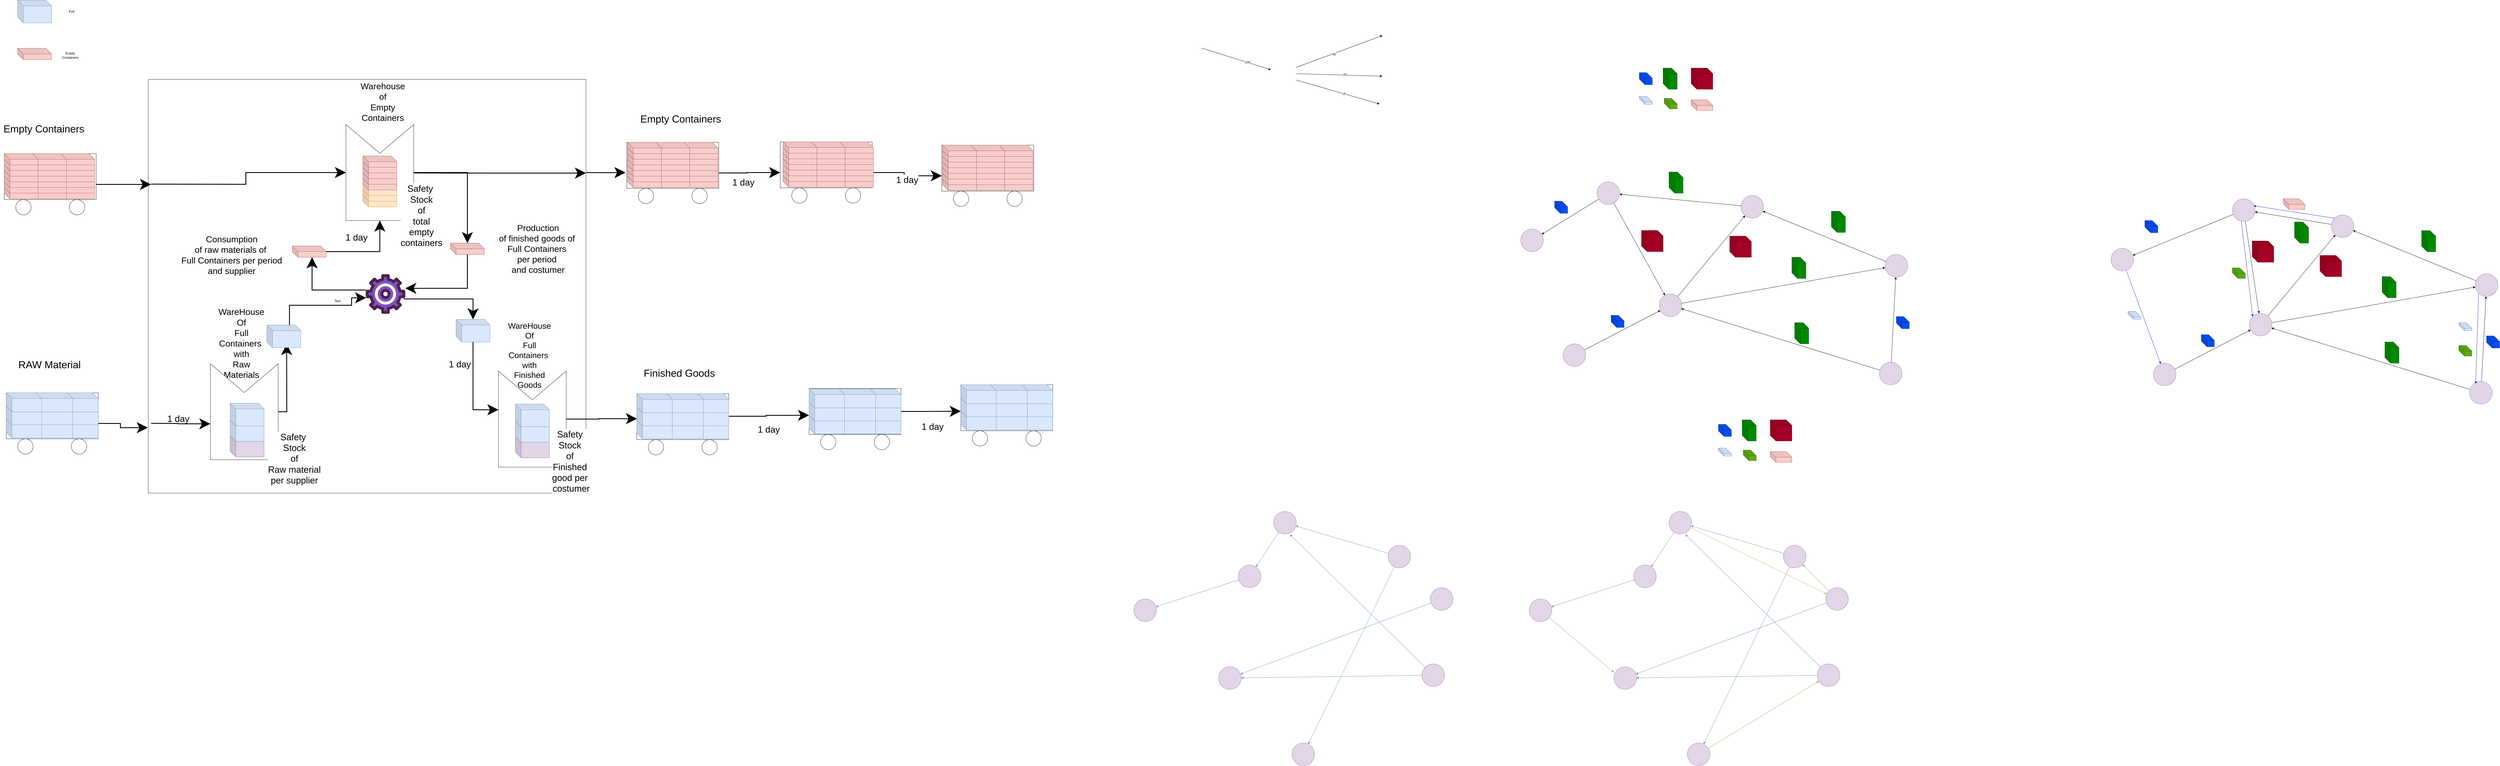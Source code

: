 <mxfile version="24.3.1" type="github">
  <diagram name="Página-1" id="RPSRm-kFG3JXtGDVLyJk">
    <mxGraphModel dx="1320" dy="737" grid="1" gridSize="10" guides="1" tooltips="1" connect="1" arrows="1" fold="1" page="1" pageScale="1" pageWidth="10000" pageHeight="10000" math="0" shadow="0">
      <root>
        <mxCell id="0" />
        <mxCell id="1" parent="0" />
        <mxCell id="FPFo5l5J4VojejFQEZY5-70" value="" style="rounded=0;whiteSpace=wrap;html=1;" parent="1" vertex="1">
          <mxGeometry x="530" y="280" width="1550" height="1465" as="geometry" />
        </mxCell>
        <mxCell id="mJSx3Dz7f0GuxdMOwKDn-1" value="" style="shape=cube;whiteSpace=wrap;html=1;boundedLbl=1;backgroundOutline=1;darkOpacity=0.05;darkOpacity2=0.1;fillColor=#dae8fc;strokeColor=#6c8ebf;" parent="1" vertex="1">
          <mxGeometry x="67.5" width="120" height="80" as="geometry" />
        </mxCell>
        <mxCell id="mJSx3Dz7f0GuxdMOwKDn-2" value="Full" style="text;html=1;align=center;verticalAlign=middle;resizable=0;points=[];autosize=1;strokeColor=none;fillColor=none;" parent="1" vertex="1">
          <mxGeometry x="237.5" y="25" width="40" height="30" as="geometry" />
        </mxCell>
        <mxCell id="mJSx3Dz7f0GuxdMOwKDn-3" value="" style="shape=cube;whiteSpace=wrap;html=1;boundedLbl=1;backgroundOutline=1;darkOpacity=0.05;darkOpacity2=0.1;fillColor=#f8cecc;strokeColor=#b85450;" parent="1" vertex="1">
          <mxGeometry x="67.5" y="170" width="120" height="40" as="geometry" />
        </mxCell>
        <mxCell id="mJSx3Dz7f0GuxdMOwKDn-4" value="Empty&lt;div&gt;Containers&lt;/div&gt;" style="text;html=1;align=center;verticalAlign=middle;resizable=0;points=[];autosize=1;strokeColor=none;fillColor=none;" parent="1" vertex="1">
          <mxGeometry x="212.5" y="175" width="80" height="40" as="geometry" />
        </mxCell>
        <mxCell id="mJSx3Dz7f0GuxdMOwKDn-289" style="rounded=0;orthogonalLoop=1;jettySize=auto;html=1;exitX=1;exitY=0.75;exitDx=0;exitDy=0;" parent="1" source="mJSx3Dz7f0GuxdMOwKDn-8" target="mJSx3Dz7f0GuxdMOwKDn-286" edge="1">
          <mxGeometry relative="1" as="geometry" />
        </mxCell>
        <mxCell id="mJSx3Dz7f0GuxdMOwKDn-296" value="25" style="edgeLabel;html=1;align=center;verticalAlign=middle;resizable=0;points=[];" parent="mJSx3Dz7f0GuxdMOwKDn-289" vertex="1" connectable="0">
          <mxGeometry x="0.15" relative="1" as="geometry">
            <mxPoint as="offset" />
          </mxGeometry>
        </mxCell>
        <mxCell id="mJSx3Dz7f0GuxdMOwKDn-291" style="rounded=0;orthogonalLoop=1;jettySize=auto;html=1;exitX=1;exitY=0.25;exitDx=0;exitDy=0;entryX=0;entryY=0.5;entryDx=0;entryDy=0;" parent="1" source="mJSx3Dz7f0GuxdMOwKDn-8" target="mJSx3Dz7f0GuxdMOwKDn-284" edge="1">
          <mxGeometry relative="1" as="geometry" />
        </mxCell>
        <mxCell id="mJSx3Dz7f0GuxdMOwKDn-294" value="50" style="edgeLabel;html=1;align=center;verticalAlign=middle;resizable=0;points=[];" parent="mJSx3Dz7f0GuxdMOwKDn-291" vertex="1" connectable="0">
          <mxGeometry x="-0.13" y="-2" relative="1" as="geometry">
            <mxPoint as="offset" />
          </mxGeometry>
        </mxCell>
        <mxCell id="mJSx3Dz7f0GuxdMOwKDn-292" style="rounded=0;orthogonalLoop=1;jettySize=auto;html=1;exitX=1;exitY=0.5;exitDx=0;exitDy=0;" parent="1" source="mJSx3Dz7f0GuxdMOwKDn-8" target="mJSx3Dz7f0GuxdMOwKDn-285" edge="1">
          <mxGeometry relative="1" as="geometry" />
        </mxCell>
        <mxCell id="mJSx3Dz7f0GuxdMOwKDn-295" value="25" style="edgeLabel;html=1;align=center;verticalAlign=middle;resizable=0;points=[];" parent="mJSx3Dz7f0GuxdMOwKDn-292" vertex="1" connectable="0">
          <mxGeometry x="0.128" y="2" relative="1" as="geometry">
            <mxPoint as="offset" />
          </mxGeometry>
        </mxCell>
        <mxCell id="mJSx3Dz7f0GuxdMOwKDn-8" value="" style="shape=image;html=1;verticalAlign=top;verticalLabelPosition=bottom;labelBackgroundColor=#ffffff;imageAspect=0;aspect=fixed;image=https://cdn0.iconfinder.com/data/icons/phosphor-thin-vol-2/256/factory-thin-128.png" parent="1" vertex="1">
          <mxGeometry x="4505" y="215" width="90" height="90" as="geometry" />
        </mxCell>
        <mxCell id="mJSx3Dz7f0GuxdMOwKDn-282" style="edgeStyle=orthogonalEdgeStyle;rounded=0;orthogonalLoop=1;jettySize=auto;html=1;exitX=0.96;exitY=0.626;exitDx=0;exitDy=0;exitPerimeter=0;endSize=30;strokeWidth=3;" parent="1" source="mJSx3Dz7f0GuxdMOwKDn-10" target="mJSx3Dz7f0GuxdMOwKDn-36" edge="1">
          <mxGeometry relative="1" as="geometry" />
        </mxCell>
        <mxCell id="mJSx3Dz7f0GuxdMOwKDn-10" value="" style="verticalLabelPosition=bottom;aspect=fixed;html=1;shape=mxgraph.salesforce.manufacturing;" parent="1" vertex="1">
          <mxGeometry x="1300" y="970" width="140" height="140" as="geometry" />
        </mxCell>
        <mxCell id="mJSx3Dz7f0GuxdMOwKDn-26" value="WareHouse&lt;div style=&quot;font-size: 31px;&quot;&gt;Of&lt;/div&gt;&lt;div style=&quot;font-size: 31px;&quot;&gt;Full&lt;/div&gt;&lt;div style=&quot;font-size: 31px;&quot;&gt;Containers&amp;nbsp;&lt;/div&gt;&lt;div style=&quot;font-size: 31px;&quot;&gt;with&lt;/div&gt;&lt;div style=&quot;font-size: 31px;&quot;&gt;Raw&lt;/div&gt;&lt;div style=&quot;font-size: 31px;&quot;&gt;Materials&lt;/div&gt;" style="text;html=1;align=center;verticalAlign=middle;whiteSpace=wrap;rounded=0;fontSize=31;" parent="1" vertex="1">
          <mxGeometry x="810" y="1158.5" width="100" height="113" as="geometry" />
        </mxCell>
        <mxCell id="mJSx3Dz7f0GuxdMOwKDn-27" value="WareHouse&lt;div style=&quot;font-size: 29px;&quot;&gt;Of&lt;/div&gt;&lt;div style=&quot;font-size: 29px;&quot;&gt;Full&lt;/div&gt;&lt;div style=&quot;font-size: 29px;&quot;&gt;Containers&amp;nbsp;&lt;/div&gt;&lt;div style=&quot;font-size: 29px;&quot;&gt;with&lt;/div&gt;&lt;div style=&quot;font-size: 29px;&quot;&gt;Finished&lt;/div&gt;&lt;div style=&quot;font-size: 29px;&quot;&gt;Goods&lt;/div&gt;" style="text;html=1;align=center;verticalAlign=middle;whiteSpace=wrap;rounded=0;fontSize=29;" parent="1" vertex="1">
          <mxGeometry x="1830" y="1200" width="100" height="113" as="geometry" />
        </mxCell>
        <mxCell id="mJSx3Dz7f0GuxdMOwKDn-33" value="" style="group" parent="1" vertex="1" connectable="0">
          <mxGeometry x="750" y="1287" width="240" height="340" as="geometry" />
        </mxCell>
        <mxCell id="mJSx3Dz7f0GuxdMOwKDn-42" style="edgeStyle=orthogonalEdgeStyle;rounded=0;orthogonalLoop=1;jettySize=auto;html=1;strokeWidth=3;jumpSize=30;endSize=30;" parent="mJSx3Dz7f0GuxdMOwKDn-33" source="mJSx3Dz7f0GuxdMOwKDn-5" edge="1">
          <mxGeometry relative="1" as="geometry">
            <mxPoint x="270" y="-70" as="targetPoint" />
          </mxGeometry>
        </mxCell>
        <mxCell id="mJSx3Dz7f0GuxdMOwKDn-5" value="" style="verticalLabelPosition=bottom;align=center;outlineConnect=0;dashed=0;html=1;verticalAlign=top;shape=mxgraph.pid.flow_sensors.weir;" parent="mJSx3Dz7f0GuxdMOwKDn-33" vertex="1">
          <mxGeometry width="240" height="340" as="geometry" />
        </mxCell>
        <mxCell id="mJSx3Dz7f0GuxdMOwKDn-11" value="" style="shape=cube;whiteSpace=wrap;html=1;boundedLbl=1;backgroundOutline=1;darkOpacity=0.05;darkOpacity2=0.1;fillColor=#e1d5e7;strokeColor=#9673a6;" parent="mJSx3Dz7f0GuxdMOwKDn-33" vertex="1">
          <mxGeometry x="70" y="250" width="120" height="80" as="geometry" />
        </mxCell>
        <mxCell id="mJSx3Dz7f0GuxdMOwKDn-12" value="" style="shape=cube;whiteSpace=wrap;html=1;boundedLbl=1;backgroundOutline=1;darkOpacity=0.05;darkOpacity2=0.1;fillColor=#dae8fc;strokeColor=#6c8ebf;" parent="mJSx3Dz7f0GuxdMOwKDn-33" vertex="1">
          <mxGeometry x="70" y="195" width="120" height="80" as="geometry" />
        </mxCell>
        <mxCell id="mJSx3Dz7f0GuxdMOwKDn-13" value="" style="shape=cube;whiteSpace=wrap;html=1;boundedLbl=1;backgroundOutline=1;darkOpacity=0.05;darkOpacity2=0.1;fillColor=#dae8fc;strokeColor=#6c8ebf;" parent="mJSx3Dz7f0GuxdMOwKDn-33" vertex="1">
          <mxGeometry x="70" y="140" width="120" height="80" as="geometry" />
        </mxCell>
        <mxCell id="mJSx3Dz7f0GuxdMOwKDn-43" style="edgeStyle=orthogonalEdgeStyle;rounded=0;orthogonalLoop=1;jettySize=auto;html=1;entryX=0.01;entryY=0.597;entryDx=0;entryDy=0;entryPerimeter=0;endSize=30;strokeWidth=3;" parent="1" source="mJSx3Dz7f0GuxdMOwKDn-35" target="mJSx3Dz7f0GuxdMOwKDn-10" edge="1">
          <mxGeometry relative="1" as="geometry">
            <Array as="points">
              <mxPoint x="1030" y="1080" />
              <mxPoint x="1250" y="1080" />
              <mxPoint x="1250" y="1054" />
            </Array>
          </mxGeometry>
        </mxCell>
        <mxCell id="mJSx3Dz7f0GuxdMOwKDn-35" value="" style="shape=cube;whiteSpace=wrap;html=1;boundedLbl=1;backgroundOutline=1;darkOpacity=0.05;darkOpacity2=0.1;fillColor=#dae8fc;strokeColor=#6c8ebf;" parent="1" vertex="1">
          <mxGeometry x="950" y="1150" width="120" height="80" as="geometry" />
        </mxCell>
        <mxCell id="mJSx3Dz7f0GuxdMOwKDn-49" style="edgeStyle=orthogonalEdgeStyle;rounded=0;orthogonalLoop=1;jettySize=auto;html=1;endSize=30;strokeWidth=3;" parent="1" source="mJSx3Dz7f0GuxdMOwKDn-36" target="mJSx3Dz7f0GuxdMOwKDn-15" edge="1">
          <mxGeometry relative="1" as="geometry">
            <mxPoint x="1750" y="1480.0" as="targetPoint" />
            <Array as="points">
              <mxPoint x="1680" y="1450" />
            </Array>
          </mxGeometry>
        </mxCell>
        <mxCell id="mJSx3Dz7f0GuxdMOwKDn-36" value="" style="shape=cube;whiteSpace=wrap;html=1;boundedLbl=1;backgroundOutline=1;darkOpacity=0.05;darkOpacity2=0.1;fillColor=#dae8fc;strokeColor=#6c8ebf;" parent="1" vertex="1">
          <mxGeometry x="1620" y="1130" width="120" height="80" as="geometry" />
        </mxCell>
        <mxCell id="mJSx3Dz7f0GuxdMOwKDn-45" style="edgeStyle=orthogonalEdgeStyle;rounded=0;orthogonalLoop=1;jettySize=auto;html=1;endSize=30;strokeWidth=3;" parent="1" source="mJSx3Dz7f0GuxdMOwKDn-37" target="mJSx3Dz7f0GuxdMOwKDn-16" edge="1">
          <mxGeometry relative="1" as="geometry" />
        </mxCell>
        <mxCell id="mJSx3Dz7f0GuxdMOwKDn-37" value="" style="shape=cube;whiteSpace=wrap;html=1;boundedLbl=1;backgroundOutline=1;darkOpacity=0.05;darkOpacity2=0.1;fillColor=#f8cecc;strokeColor=#b85450;" parent="1" vertex="1">
          <mxGeometry x="1040" y="870" width="120" height="40" as="geometry" />
        </mxCell>
        <mxCell id="mJSx3Dz7f0GuxdMOwKDn-281" style="edgeStyle=orthogonalEdgeStyle;rounded=0;orthogonalLoop=1;jettySize=auto;html=1;endSize=30;strokeWidth=3;" parent="1" source="mJSx3Dz7f0GuxdMOwKDn-38" target="mJSx3Dz7f0GuxdMOwKDn-10" edge="1">
          <mxGeometry relative="1" as="geometry">
            <Array as="points">
              <mxPoint x="1660" y="1020" />
            </Array>
          </mxGeometry>
        </mxCell>
        <mxCell id="mJSx3Dz7f0GuxdMOwKDn-38" value="" style="shape=cube;whiteSpace=wrap;html=1;boundedLbl=1;backgroundOutline=1;darkOpacity=0.05;darkOpacity2=0.1;fillColor=#f8cecc;strokeColor=#b85450;" parent="1" vertex="1">
          <mxGeometry x="1600" y="860" width="120" height="40" as="geometry" />
        </mxCell>
        <mxCell id="mJSx3Dz7f0GuxdMOwKDn-44" style="edgeStyle=orthogonalEdgeStyle;rounded=0;orthogonalLoop=1;jettySize=auto;html=1;entryX=0;entryY=0;entryDx=70;entryDy=40;entryPerimeter=0;exitX=0.002;exitY=0.4;exitDx=0;exitDy=0;exitPerimeter=0;endSize=30;strokeWidth=3;" parent="1" source="mJSx3Dz7f0GuxdMOwKDn-10" target="mJSx3Dz7f0GuxdMOwKDn-37" edge="1">
          <mxGeometry relative="1" as="geometry">
            <mxPoint x="1340" y="1010" as="sourcePoint" />
          </mxGeometry>
        </mxCell>
        <mxCell id="mJSx3Dz7f0GuxdMOwKDn-46" style="edgeStyle=orthogonalEdgeStyle;rounded=0;orthogonalLoop=1;jettySize=auto;html=1;endSize=30;strokeWidth=3;" parent="1" source="mJSx3Dz7f0GuxdMOwKDn-16" target="mJSx3Dz7f0GuxdMOwKDn-38" edge="1">
          <mxGeometry relative="1" as="geometry" />
        </mxCell>
        <mxCell id="mJSx3Dz7f0GuxdMOwKDn-50" value="Consumption&lt;div style=&quot;font-size: 31px;&quot;&gt;of raw materials of&amp;nbsp;&lt;/div&gt;&lt;div style=&quot;font-size: 31px;&quot;&gt;Full Co&lt;span style=&quot;background-color: initial; font-size: 31px;&quot;&gt;ntainers per period&lt;/span&gt;&lt;/div&gt;&lt;div style=&quot;font-size: 31px;&quot;&gt;&lt;span style=&quot;background-color: initial; font-size: 31px;&quot;&gt;and supplier&lt;/span&gt;&lt;/div&gt;" style="text;html=1;align=center;verticalAlign=middle;resizable=0;points=[];autosize=1;strokeColor=none;fillColor=none;fontSize=31;flipV=1;" parent="1" vertex="1">
          <mxGeometry x="635" y="822" width="380" height="160" as="geometry" />
        </mxCell>
        <mxCell id="mJSx3Dz7f0GuxdMOwKDn-51" value="Production&lt;div style=&quot;font-size: 31px;&quot;&gt;of finished goods of&amp;nbsp;&lt;/div&gt;&lt;div style=&quot;font-size: 31px;&quot;&gt;Full Co&lt;span style=&quot;background-color: initial; font-size: 31px;&quot;&gt;ntainers&amp;nbsp;&lt;/span&gt;&lt;/div&gt;&lt;div style=&quot;font-size: 31px;&quot;&gt;&lt;span style=&quot;background-color: initial; font-size: 31px;&quot;&gt;per period&amp;nbsp;&lt;/span&gt;&lt;/div&gt;&lt;div style=&quot;font-size: 31px;&quot;&gt;&lt;span style=&quot;background-color: initial; font-size: 31px;&quot;&gt;and costumer&lt;/span&gt;&lt;/div&gt;" style="text;html=1;align=center;verticalAlign=middle;resizable=0;points=[];autosize=1;strokeColor=none;fillColor=none;fontSize=31;" parent="1" vertex="1">
          <mxGeometry x="1760" y="780" width="300" height="200" as="geometry" />
        </mxCell>
        <mxCell id="mJSx3Dz7f0GuxdMOwKDn-276" style="edgeStyle=orthogonalEdgeStyle;rounded=0;orthogonalLoop=1;jettySize=auto;html=1;endSize=30;strokeWidth=3;" parent="1" source="mJSx3Dz7f0GuxdMOwKDn-52" target="mJSx3Dz7f0GuxdMOwKDn-116" edge="1">
          <mxGeometry relative="1" as="geometry" />
        </mxCell>
        <mxCell id="mJSx3Dz7f0GuxdMOwKDn-277" style="edgeStyle=orthogonalEdgeStyle;rounded=0;orthogonalLoop=1;jettySize=auto;html=1;endSize=30;strokeWidth=3;" parent="1" source="mJSx3Dz7f0GuxdMOwKDn-116" target="mJSx3Dz7f0GuxdMOwKDn-141" edge="1">
          <mxGeometry relative="1" as="geometry" />
        </mxCell>
        <mxCell id="mJSx3Dz7f0GuxdMOwKDn-278" style="edgeStyle=orthogonalEdgeStyle;rounded=0;orthogonalLoop=1;jettySize=auto;html=1;entryX=0.005;entryY=0.629;entryDx=0;entryDy=0;entryPerimeter=0;endSize=30;strokeWidth=3;" parent="1" source="mJSx3Dz7f0GuxdMOwKDn-15" target="mJSx3Dz7f0GuxdMOwKDn-110" edge="1">
          <mxGeometry relative="1" as="geometry" />
        </mxCell>
        <mxCell id="mJSx3Dz7f0GuxdMOwKDn-279" style="edgeStyle=orthogonalEdgeStyle;rounded=0;orthogonalLoop=1;jettySize=auto;html=1;entryX=0;entryY=0;entryDx=0;entryDy=47.368;entryPerimeter=0;endSize=30;strokeWidth=3;" parent="1" source="mJSx3Dz7f0GuxdMOwKDn-101" target="mJSx3Dz7f0GuxdMOwKDn-178" edge="1">
          <mxGeometry relative="1" as="geometry" />
        </mxCell>
        <mxCell id="mJSx3Dz7f0GuxdMOwKDn-280" style="edgeStyle=orthogonalEdgeStyle;rounded=0;orthogonalLoop=1;jettySize=auto;html=1;entryX=0;entryY=0;entryDx=0;entryDy=47.368;entryPerimeter=0;endSize=30;strokeWidth=3;" parent="1" source="mJSx3Dz7f0GuxdMOwKDn-170" target="mJSx3Dz7f0GuxdMOwKDn-192" edge="1">
          <mxGeometry relative="1" as="geometry" />
        </mxCell>
        <mxCell id="mJSx3Dz7f0GuxdMOwKDn-287" style="rounded=0;orthogonalLoop=1;jettySize=auto;html=1;strokeColor=default;" parent="1" source="mJSx3Dz7f0GuxdMOwKDn-283" target="mJSx3Dz7f0GuxdMOwKDn-8" edge="1">
          <mxGeometry relative="1" as="geometry" />
        </mxCell>
        <mxCell id="mJSx3Dz7f0GuxdMOwKDn-293" value="100" style="edgeLabel;html=1;align=center;verticalAlign=middle;resizable=0;points=[];" parent="mJSx3Dz7f0GuxdMOwKDn-287" vertex="1" connectable="0">
          <mxGeometry x="0.317" y="1" relative="1" as="geometry">
            <mxPoint as="offset" />
          </mxGeometry>
        </mxCell>
        <mxCell id="mJSx3Dz7f0GuxdMOwKDn-283" value="" style="shape=image;html=1;verticalAlign=top;verticalLabelPosition=bottom;labelBackgroundColor=#ffffff;imageAspect=0;aspect=fixed;image=https://cdn0.iconfinder.com/data/icons/phosphor-thin-vol-2/256/factory-thin-128.png" parent="1" vertex="1">
          <mxGeometry x="4170" y="110" width="90" height="90" as="geometry" />
        </mxCell>
        <mxCell id="mJSx3Dz7f0GuxdMOwKDn-284" value="" style="shape=image;html=1;verticalAlign=top;verticalLabelPosition=bottom;labelBackgroundColor=#ffffff;imageAspect=0;aspect=fixed;image=https://cdn0.iconfinder.com/data/icons/phosphor-thin-vol-2/256/factory-thin-128.png" parent="1" vertex="1">
          <mxGeometry x="4900" y="80" width="90" height="90" as="geometry" />
        </mxCell>
        <mxCell id="mJSx3Dz7f0GuxdMOwKDn-285" value="" style="shape=image;html=1;verticalAlign=top;verticalLabelPosition=bottom;labelBackgroundColor=#ffffff;imageAspect=0;aspect=fixed;image=https://cdn0.iconfinder.com/data/icons/phosphor-thin-vol-2/256/factory-thin-128.png" parent="1" vertex="1">
          <mxGeometry x="4900" y="225" width="90" height="90" as="geometry" />
        </mxCell>
        <mxCell id="mJSx3Dz7f0GuxdMOwKDn-286" value="" style="shape=image;html=1;verticalAlign=top;verticalLabelPosition=bottom;labelBackgroundColor=#ffffff;imageAspect=0;aspect=fixed;image=https://cdn0.iconfinder.com/data/icons/phosphor-thin-vol-2/256/factory-thin-128.png" parent="1" vertex="1">
          <mxGeometry x="4890" y="335" width="90" height="90" as="geometry" />
        </mxCell>
        <mxCell id="mJSx3Dz7f0GuxdMOwKDn-248" value="" style="verticalLabelPosition=bottom;outlineConnect=0;align=center;dashed=0;html=1;verticalAlign=top;shape=mxgraph.pid.misc.box_truck;" parent="1" vertex="1">
          <mxGeometry x="20" y="543" width="325.5" height="217" as="geometry" />
        </mxCell>
        <mxCell id="mJSx3Dz7f0GuxdMOwKDn-52" value="" style="verticalLabelPosition=bottom;outlineConnect=0;align=center;dashed=0;html=1;verticalAlign=top;shape=mxgraph.pid.misc.box_truck;" parent="1" vertex="1">
          <mxGeometry x="2224.5" y="503" width="325.5" height="217" as="geometry" />
        </mxCell>
        <mxCell id="mJSx3Dz7f0GuxdMOwKDn-116" value="" style="verticalLabelPosition=bottom;outlineConnect=0;align=center;dashed=0;html=1;verticalAlign=top;shape=mxgraph.pid.misc.box_truck;container=0;" parent="1" vertex="1">
          <mxGeometry x="2767.75" y="501.5" width="325.5" height="217" as="geometry" />
        </mxCell>
        <mxCell id="mJSx3Dz7f0GuxdMOwKDn-141" value="" style="verticalLabelPosition=bottom;outlineConnect=0;align=center;dashed=0;html=1;verticalAlign=top;shape=mxgraph.pid.misc.box_truck;container=0;" parent="1" vertex="1">
          <mxGeometry x="3340" y="513" width="325.5" height="217" as="geometry" />
        </mxCell>
        <mxCell id="mJSx3Dz7f0GuxdMOwKDn-249" value="" style="shape=cube;whiteSpace=wrap;html=1;boundedLbl=1;backgroundOutline=1;darkOpacity=0.05;darkOpacity2=0.1;fillColor=#f8cecc;strokeColor=#b85450;container=0;" parent="1" vertex="1">
          <mxGeometry x="220" y="663" width="120" height="40" as="geometry" />
        </mxCell>
        <mxCell id="mJSx3Dz7f0GuxdMOwKDn-250" value="" style="shape=cube;whiteSpace=wrap;html=1;boundedLbl=1;backgroundOutline=1;darkOpacity=0.05;darkOpacity2=0.1;fillColor=#f8cecc;strokeColor=#b85450;container=0;" parent="1" vertex="1">
          <mxGeometry x="220" y="643" width="120" height="40" as="geometry" />
        </mxCell>
        <mxCell id="mJSx3Dz7f0GuxdMOwKDn-251" value="" style="shape=cube;whiteSpace=wrap;html=1;boundedLbl=1;backgroundOutline=1;darkOpacity=0.05;darkOpacity2=0.1;fillColor=#f8cecc;strokeColor=#b85450;container=0;" parent="1" vertex="1">
          <mxGeometry x="220" y="623" width="120" height="40" as="geometry" />
        </mxCell>
        <mxCell id="mJSx3Dz7f0GuxdMOwKDn-252" value="" style="shape=cube;whiteSpace=wrap;html=1;boundedLbl=1;backgroundOutline=1;darkOpacity=0.05;darkOpacity2=0.1;fillColor=#f8cecc;strokeColor=#b85450;container=0;" parent="1" vertex="1">
          <mxGeometry x="220" y="603" width="120" height="40" as="geometry" />
        </mxCell>
        <mxCell id="mJSx3Dz7f0GuxdMOwKDn-253" value="" style="shape=cube;whiteSpace=wrap;html=1;boundedLbl=1;backgroundOutline=1;darkOpacity=0.05;darkOpacity2=0.1;fillColor=#f8cecc;strokeColor=#b85450;container=0;" parent="1" vertex="1">
          <mxGeometry x="220" y="583" width="120" height="40" as="geometry" />
        </mxCell>
        <mxCell id="mJSx3Dz7f0GuxdMOwKDn-254" value="" style="shape=cube;whiteSpace=wrap;html=1;boundedLbl=1;backgroundOutline=1;darkOpacity=0.05;darkOpacity2=0.1;fillColor=#f8cecc;strokeColor=#b85450;container=0;" parent="1" vertex="1">
          <mxGeometry x="220" y="563" width="120" height="40" as="geometry" />
        </mxCell>
        <mxCell id="mJSx3Dz7f0GuxdMOwKDn-255" value="" style="shape=cube;whiteSpace=wrap;html=1;boundedLbl=1;backgroundOutline=1;darkOpacity=0.05;darkOpacity2=0.1;fillColor=#f8cecc;strokeColor=#b85450;container=0;" parent="1" vertex="1">
          <mxGeometry x="220" y="543" width="120" height="40" as="geometry" />
        </mxCell>
        <mxCell id="mJSx3Dz7f0GuxdMOwKDn-257" value="" style="shape=cube;whiteSpace=wrap;html=1;boundedLbl=1;backgroundOutline=1;darkOpacity=0.05;darkOpacity2=0.1;fillColor=#f8cecc;strokeColor=#b85450;container=0;" parent="1" vertex="1">
          <mxGeometry x="120" y="663" width="120" height="40" as="geometry" />
        </mxCell>
        <mxCell id="mJSx3Dz7f0GuxdMOwKDn-258" value="" style="shape=cube;whiteSpace=wrap;html=1;boundedLbl=1;backgroundOutline=1;darkOpacity=0.05;darkOpacity2=0.1;fillColor=#f8cecc;strokeColor=#b85450;container=0;" parent="1" vertex="1">
          <mxGeometry x="120" y="643" width="120" height="40" as="geometry" />
        </mxCell>
        <mxCell id="mJSx3Dz7f0GuxdMOwKDn-259" value="" style="shape=cube;whiteSpace=wrap;html=1;boundedLbl=1;backgroundOutline=1;darkOpacity=0.05;darkOpacity2=0.1;fillColor=#f8cecc;strokeColor=#b85450;container=0;" parent="1" vertex="1">
          <mxGeometry x="120" y="623" width="120" height="40" as="geometry" />
        </mxCell>
        <mxCell id="mJSx3Dz7f0GuxdMOwKDn-260" value="" style="shape=cube;whiteSpace=wrap;html=1;boundedLbl=1;backgroundOutline=1;darkOpacity=0.05;darkOpacity2=0.1;fillColor=#f8cecc;strokeColor=#b85450;container=0;" parent="1" vertex="1">
          <mxGeometry x="120" y="603" width="120" height="40" as="geometry" />
        </mxCell>
        <mxCell id="mJSx3Dz7f0GuxdMOwKDn-261" value="" style="shape=cube;whiteSpace=wrap;html=1;boundedLbl=1;backgroundOutline=1;darkOpacity=0.05;darkOpacity2=0.1;fillColor=#f8cecc;strokeColor=#b85450;container=0;" parent="1" vertex="1">
          <mxGeometry x="120" y="583" width="120" height="40" as="geometry" />
        </mxCell>
        <mxCell id="mJSx3Dz7f0GuxdMOwKDn-262" value="" style="shape=cube;whiteSpace=wrap;html=1;boundedLbl=1;backgroundOutline=1;darkOpacity=0.05;darkOpacity2=0.1;fillColor=#f8cecc;strokeColor=#b85450;container=0;" parent="1" vertex="1">
          <mxGeometry x="120" y="563" width="120" height="40" as="geometry" />
        </mxCell>
        <mxCell id="mJSx3Dz7f0GuxdMOwKDn-263" value="" style="shape=cube;whiteSpace=wrap;html=1;boundedLbl=1;backgroundOutline=1;darkOpacity=0.05;darkOpacity2=0.1;fillColor=#f8cecc;strokeColor=#b85450;container=0;" parent="1" vertex="1">
          <mxGeometry x="120" y="543" width="120" height="40" as="geometry" />
        </mxCell>
        <mxCell id="mJSx3Dz7f0GuxdMOwKDn-265" value="" style="shape=cube;whiteSpace=wrap;html=1;boundedLbl=1;backgroundOutline=1;darkOpacity=0.05;darkOpacity2=0.1;fillColor=#f8cecc;strokeColor=#b85450;container=0;" parent="1" vertex="1">
          <mxGeometry x="20" y="663" width="120" height="40" as="geometry" />
        </mxCell>
        <mxCell id="mJSx3Dz7f0GuxdMOwKDn-266" value="" style="shape=cube;whiteSpace=wrap;html=1;boundedLbl=1;backgroundOutline=1;darkOpacity=0.05;darkOpacity2=0.1;fillColor=#f8cecc;strokeColor=#b85450;container=0;" parent="1" vertex="1">
          <mxGeometry x="20" y="643" width="120" height="40" as="geometry" />
        </mxCell>
        <mxCell id="mJSx3Dz7f0GuxdMOwKDn-267" value="" style="shape=cube;whiteSpace=wrap;html=1;boundedLbl=1;backgroundOutline=1;darkOpacity=0.05;darkOpacity2=0.1;fillColor=#f8cecc;strokeColor=#b85450;container=0;" parent="1" vertex="1">
          <mxGeometry x="20" y="623" width="120" height="40" as="geometry" />
        </mxCell>
        <mxCell id="mJSx3Dz7f0GuxdMOwKDn-268" value="" style="shape=cube;whiteSpace=wrap;html=1;boundedLbl=1;backgroundOutline=1;darkOpacity=0.05;darkOpacity2=0.1;fillColor=#f8cecc;strokeColor=#b85450;container=0;" parent="1" vertex="1">
          <mxGeometry x="20" y="603" width="120" height="40" as="geometry" />
        </mxCell>
        <mxCell id="mJSx3Dz7f0GuxdMOwKDn-269" value="" style="shape=cube;whiteSpace=wrap;html=1;boundedLbl=1;backgroundOutline=1;darkOpacity=0.05;darkOpacity2=0.1;fillColor=#f8cecc;strokeColor=#b85450;container=0;" parent="1" vertex="1">
          <mxGeometry x="20" y="583" width="120" height="40" as="geometry" />
        </mxCell>
        <mxCell id="mJSx3Dz7f0GuxdMOwKDn-270" value="" style="shape=cube;whiteSpace=wrap;html=1;boundedLbl=1;backgroundOutline=1;darkOpacity=0.05;darkOpacity2=0.1;fillColor=#f8cecc;strokeColor=#b85450;container=0;" parent="1" vertex="1">
          <mxGeometry x="20" y="563" width="120" height="40" as="geometry" />
        </mxCell>
        <mxCell id="mJSx3Dz7f0GuxdMOwKDn-271" value="" style="shape=cube;whiteSpace=wrap;html=1;boundedLbl=1;backgroundOutline=1;darkOpacity=0.05;darkOpacity2=0.1;fillColor=#f8cecc;strokeColor=#b85450;container=0;" parent="1" vertex="1">
          <mxGeometry x="20" y="543" width="120" height="40" as="geometry" />
        </mxCell>
        <mxCell id="mJSx3Dz7f0GuxdMOwKDn-16" value="" style="verticalLabelPosition=bottom;align=center;outlineConnect=0;dashed=0;html=1;verticalAlign=top;shape=mxgraph.pid.flow_sensors.weir;" parent="1" vertex="1">
          <mxGeometry x="1230" y="440" width="240" height="340" as="geometry" />
        </mxCell>
        <mxCell id="mJSx3Dz7f0GuxdMOwKDn-18" value="" style="shape=cube;whiteSpace=wrap;html=1;boundedLbl=1;backgroundOutline=1;darkOpacity=0.05;darkOpacity2=0.1;fillColor=#ffe6cc;strokeColor=#d79b00;" parent="1" vertex="1">
          <mxGeometry x="1290" y="691.5" width="120" height="40" as="geometry" />
        </mxCell>
        <mxCell id="mJSx3Dz7f0GuxdMOwKDn-19" value="" style="shape=cube;whiteSpace=wrap;html=1;boundedLbl=1;backgroundOutline=1;darkOpacity=0.05;darkOpacity2=0.1;fillColor=#ffe6cc;strokeColor=#d79b00;" parent="1" vertex="1">
          <mxGeometry x="1290" y="671.5" width="120" height="40" as="geometry" />
        </mxCell>
        <mxCell id="mJSx3Dz7f0GuxdMOwKDn-20" value="" style="shape=cube;whiteSpace=wrap;html=1;boundedLbl=1;backgroundOutline=1;darkOpacity=0.05;darkOpacity2=0.1;fillColor=#ffe6cc;strokeColor=#d79b00;" parent="1" vertex="1">
          <mxGeometry x="1290" y="651.5" width="120" height="40" as="geometry" />
        </mxCell>
        <mxCell id="mJSx3Dz7f0GuxdMOwKDn-21" value="" style="shape=cube;whiteSpace=wrap;html=1;boundedLbl=1;backgroundOutline=1;darkOpacity=0.05;darkOpacity2=0.1;fillColor=#f8cecc;strokeColor=#b85450;" parent="1" vertex="1">
          <mxGeometry x="1290" y="631.5" width="120" height="40" as="geometry" />
        </mxCell>
        <mxCell id="mJSx3Dz7f0GuxdMOwKDn-22" value="" style="shape=cube;whiteSpace=wrap;html=1;boundedLbl=1;backgroundOutline=1;darkOpacity=0.05;darkOpacity2=0.1;fillColor=#f8cecc;strokeColor=#b85450;" parent="1" vertex="1">
          <mxGeometry x="1290" y="611.5" width="120" height="40" as="geometry" />
        </mxCell>
        <mxCell id="mJSx3Dz7f0GuxdMOwKDn-23" value="" style="shape=cube;whiteSpace=wrap;html=1;boundedLbl=1;backgroundOutline=1;darkOpacity=0.05;darkOpacity2=0.1;fillColor=#f8cecc;strokeColor=#b85450;" parent="1" vertex="1">
          <mxGeometry x="1290" y="591.5" width="120" height="40" as="geometry" />
        </mxCell>
        <mxCell id="mJSx3Dz7f0GuxdMOwKDn-24" value="" style="shape=cube;whiteSpace=wrap;html=1;boundedLbl=1;backgroundOutline=1;darkOpacity=0.05;darkOpacity2=0.1;fillColor=#f8cecc;strokeColor=#b85450;" parent="1" vertex="1">
          <mxGeometry x="1290" y="571.5" width="120" height="40" as="geometry" />
        </mxCell>
        <mxCell id="mJSx3Dz7f0GuxdMOwKDn-25" value="" style="shape=cube;whiteSpace=wrap;html=1;boundedLbl=1;backgroundOutline=1;darkOpacity=0.05;darkOpacity2=0.1;fillColor=#f8cecc;strokeColor=#b85450;" parent="1" vertex="1">
          <mxGeometry x="1290" y="551.5" width="120" height="40" as="geometry" />
        </mxCell>
        <mxCell id="mJSx3Dz7f0GuxdMOwKDn-39" value="Warehouse&lt;div style=&quot;font-size: 31px;&quot;&gt;of&lt;/div&gt;&lt;div style=&quot;font-size: 31px;&quot;&gt;Empty&lt;/div&gt;&lt;div style=&quot;font-size: 31px;&quot;&gt;Containers&lt;/div&gt;" style="text;html=1;align=center;verticalAlign=middle;resizable=0;points=[];autosize=1;strokeColor=none;fillColor=none;fontSize=31;" parent="1" vertex="1">
          <mxGeometry x="1270" y="280" width="180" height="160" as="geometry" />
        </mxCell>
        <mxCell id="FPFo5l5J4VojejFQEZY5-5" value="" style="shape=cube;whiteSpace=wrap;html=1;boundedLbl=1;backgroundOutline=1;darkOpacity=0.05;darkOpacity2=0.1;fillColor=#f8cecc;strokeColor=#b85450;container=0;" parent="1" vertex="1">
          <mxGeometry x="2427.25" y="623" width="120" height="40" as="geometry" />
        </mxCell>
        <mxCell id="FPFo5l5J4VojejFQEZY5-6" value="" style="shape=cube;whiteSpace=wrap;html=1;boundedLbl=1;backgroundOutline=1;darkOpacity=0.05;darkOpacity2=0.1;fillColor=#f8cecc;strokeColor=#b85450;container=0;" parent="1" vertex="1">
          <mxGeometry x="2427.25" y="603" width="120" height="40" as="geometry" />
        </mxCell>
        <mxCell id="FPFo5l5J4VojejFQEZY5-7" value="" style="shape=cube;whiteSpace=wrap;html=1;boundedLbl=1;backgroundOutline=1;darkOpacity=0.05;darkOpacity2=0.1;fillColor=#f8cecc;strokeColor=#b85450;container=0;" parent="1" vertex="1">
          <mxGeometry x="2427.25" y="583" width="120" height="40" as="geometry" />
        </mxCell>
        <mxCell id="FPFo5l5J4VojejFQEZY5-8" value="" style="shape=cube;whiteSpace=wrap;html=1;boundedLbl=1;backgroundOutline=1;darkOpacity=0.05;darkOpacity2=0.1;fillColor=#f8cecc;strokeColor=#b85450;container=0;" parent="1" vertex="1">
          <mxGeometry x="2427.25" y="563" width="120" height="40" as="geometry" />
        </mxCell>
        <mxCell id="FPFo5l5J4VojejFQEZY5-9" value="" style="shape=cube;whiteSpace=wrap;html=1;boundedLbl=1;backgroundOutline=1;darkOpacity=0.05;darkOpacity2=0.1;fillColor=#f8cecc;strokeColor=#b85450;container=0;" parent="1" vertex="1">
          <mxGeometry x="2427.25" y="543" width="120" height="40" as="geometry" />
        </mxCell>
        <mxCell id="FPFo5l5J4VojejFQEZY5-10" value="" style="shape=cube;whiteSpace=wrap;html=1;boundedLbl=1;backgroundOutline=1;darkOpacity=0.05;darkOpacity2=0.1;fillColor=#f8cecc;strokeColor=#b85450;container=0;" parent="1" vertex="1">
          <mxGeometry x="2427.25" y="523" width="120" height="40" as="geometry" />
        </mxCell>
        <mxCell id="FPFo5l5J4VojejFQEZY5-11" value="" style="shape=cube;whiteSpace=wrap;html=1;boundedLbl=1;backgroundOutline=1;darkOpacity=0.05;darkOpacity2=0.1;fillColor=#f8cecc;strokeColor=#b85450;container=0;" parent="1" vertex="1">
          <mxGeometry x="2427.25" y="503" width="120" height="40" as="geometry" />
        </mxCell>
        <mxCell id="FPFo5l5J4VojejFQEZY5-12" value="" style="shape=cube;whiteSpace=wrap;html=1;boundedLbl=1;backgroundOutline=1;darkOpacity=0.05;darkOpacity2=0.1;fillColor=#f8cecc;strokeColor=#b85450;container=0;" parent="1" vertex="1">
          <mxGeometry x="2327.25" y="623" width="120" height="40" as="geometry" />
        </mxCell>
        <mxCell id="FPFo5l5J4VojejFQEZY5-13" value="" style="shape=cube;whiteSpace=wrap;html=1;boundedLbl=1;backgroundOutline=1;darkOpacity=0.05;darkOpacity2=0.1;fillColor=#f8cecc;strokeColor=#b85450;container=0;" parent="1" vertex="1">
          <mxGeometry x="2327.25" y="603" width="120" height="40" as="geometry" />
        </mxCell>
        <mxCell id="FPFo5l5J4VojejFQEZY5-14" value="" style="shape=cube;whiteSpace=wrap;html=1;boundedLbl=1;backgroundOutline=1;darkOpacity=0.05;darkOpacity2=0.1;fillColor=#f8cecc;strokeColor=#b85450;container=0;" parent="1" vertex="1">
          <mxGeometry x="2327.25" y="583" width="120" height="40" as="geometry" />
        </mxCell>
        <mxCell id="FPFo5l5J4VojejFQEZY5-15" value="" style="shape=cube;whiteSpace=wrap;html=1;boundedLbl=1;backgroundOutline=1;darkOpacity=0.05;darkOpacity2=0.1;fillColor=#f8cecc;strokeColor=#b85450;container=0;" parent="1" vertex="1">
          <mxGeometry x="2327.25" y="563" width="120" height="40" as="geometry" />
        </mxCell>
        <mxCell id="FPFo5l5J4VojejFQEZY5-16" value="" style="shape=cube;whiteSpace=wrap;html=1;boundedLbl=1;backgroundOutline=1;darkOpacity=0.05;darkOpacity2=0.1;fillColor=#f8cecc;strokeColor=#b85450;container=0;" parent="1" vertex="1">
          <mxGeometry x="2327.25" y="543" width="120" height="40" as="geometry" />
        </mxCell>
        <mxCell id="FPFo5l5J4VojejFQEZY5-17" value="" style="shape=cube;whiteSpace=wrap;html=1;boundedLbl=1;backgroundOutline=1;darkOpacity=0.05;darkOpacity2=0.1;fillColor=#f8cecc;strokeColor=#b85450;container=0;" parent="1" vertex="1">
          <mxGeometry x="2327.25" y="523" width="120" height="40" as="geometry" />
        </mxCell>
        <mxCell id="FPFo5l5J4VojejFQEZY5-18" value="" style="shape=cube;whiteSpace=wrap;html=1;boundedLbl=1;backgroundOutline=1;darkOpacity=0.05;darkOpacity2=0.1;fillColor=#f8cecc;strokeColor=#b85450;container=0;" parent="1" vertex="1">
          <mxGeometry x="2327.25" y="503" width="120" height="40" as="geometry" />
        </mxCell>
        <mxCell id="FPFo5l5J4VojejFQEZY5-19" value="" style="shape=cube;whiteSpace=wrap;html=1;boundedLbl=1;backgroundOutline=1;darkOpacity=0.05;darkOpacity2=0.1;fillColor=#f8cecc;strokeColor=#b85450;container=0;" parent="1" vertex="1">
          <mxGeometry x="2227.25" y="623" width="120" height="40" as="geometry" />
        </mxCell>
        <mxCell id="FPFo5l5J4VojejFQEZY5-20" value="" style="shape=cube;whiteSpace=wrap;html=1;boundedLbl=1;backgroundOutline=1;darkOpacity=0.05;darkOpacity2=0.1;fillColor=#f8cecc;strokeColor=#b85450;container=0;" parent="1" vertex="1">
          <mxGeometry x="2227.25" y="603" width="120" height="40" as="geometry" />
        </mxCell>
        <mxCell id="FPFo5l5J4VojejFQEZY5-21" value="" style="shape=cube;whiteSpace=wrap;html=1;boundedLbl=1;backgroundOutline=1;darkOpacity=0.05;darkOpacity2=0.1;fillColor=#f8cecc;strokeColor=#b85450;container=0;" parent="1" vertex="1">
          <mxGeometry x="2227.25" y="583" width="120" height="40" as="geometry" />
        </mxCell>
        <mxCell id="FPFo5l5J4VojejFQEZY5-22" value="" style="shape=cube;whiteSpace=wrap;html=1;boundedLbl=1;backgroundOutline=1;darkOpacity=0.05;darkOpacity2=0.1;fillColor=#f8cecc;strokeColor=#b85450;container=0;" parent="1" vertex="1">
          <mxGeometry x="2227.25" y="563" width="120" height="40" as="geometry" />
        </mxCell>
        <mxCell id="FPFo5l5J4VojejFQEZY5-23" value="" style="shape=cube;whiteSpace=wrap;html=1;boundedLbl=1;backgroundOutline=1;darkOpacity=0.05;darkOpacity2=0.1;fillColor=#f8cecc;strokeColor=#b85450;container=0;" parent="1" vertex="1">
          <mxGeometry x="2227.25" y="543" width="120" height="40" as="geometry" />
        </mxCell>
        <mxCell id="FPFo5l5J4VojejFQEZY5-24" value="" style="shape=cube;whiteSpace=wrap;html=1;boundedLbl=1;backgroundOutline=1;darkOpacity=0.05;darkOpacity2=0.1;fillColor=#f8cecc;strokeColor=#b85450;container=0;" parent="1" vertex="1">
          <mxGeometry x="2227.25" y="523" width="120" height="40" as="geometry" />
        </mxCell>
        <mxCell id="FPFo5l5J4VojejFQEZY5-25" value="" style="shape=cube;whiteSpace=wrap;html=1;boundedLbl=1;backgroundOutline=1;darkOpacity=0.05;darkOpacity2=0.1;fillColor=#f8cecc;strokeColor=#b85450;container=0;" parent="1" vertex="1">
          <mxGeometry x="2227.25" y="503" width="120" height="40" as="geometry" />
        </mxCell>
        <mxCell id="FPFo5l5J4VojejFQEZY5-27" value="" style="shape=cube;whiteSpace=wrap;html=1;boundedLbl=1;backgroundOutline=1;darkOpacity=0.05;darkOpacity2=0.1;fillColor=#f8cecc;strokeColor=#b85450;container=0;" parent="1" vertex="1">
          <mxGeometry x="2977.75" y="621.5" width="120" height="40" as="geometry" />
        </mxCell>
        <mxCell id="FPFo5l5J4VojejFQEZY5-28" value="" style="shape=cube;whiteSpace=wrap;html=1;boundedLbl=1;backgroundOutline=1;darkOpacity=0.05;darkOpacity2=0.1;fillColor=#f8cecc;strokeColor=#b85450;container=0;" parent="1" vertex="1">
          <mxGeometry x="2977.75" y="601.5" width="120" height="40" as="geometry" />
        </mxCell>
        <mxCell id="FPFo5l5J4VojejFQEZY5-29" value="" style="shape=cube;whiteSpace=wrap;html=1;boundedLbl=1;backgroundOutline=1;darkOpacity=0.05;darkOpacity2=0.1;fillColor=#f8cecc;strokeColor=#b85450;container=0;" parent="1" vertex="1">
          <mxGeometry x="2977.75" y="581.5" width="120" height="40" as="geometry" />
        </mxCell>
        <mxCell id="FPFo5l5J4VojejFQEZY5-30" value="" style="shape=cube;whiteSpace=wrap;html=1;boundedLbl=1;backgroundOutline=1;darkOpacity=0.05;darkOpacity2=0.1;fillColor=#f8cecc;strokeColor=#b85450;container=0;" parent="1" vertex="1">
          <mxGeometry x="2977.75" y="561.5" width="120" height="40" as="geometry" />
        </mxCell>
        <mxCell id="FPFo5l5J4VojejFQEZY5-31" value="" style="shape=cube;whiteSpace=wrap;html=1;boundedLbl=1;backgroundOutline=1;darkOpacity=0.05;darkOpacity2=0.1;fillColor=#f8cecc;strokeColor=#b85450;container=0;" parent="1" vertex="1">
          <mxGeometry x="2977.75" y="541.5" width="120" height="40" as="geometry" />
        </mxCell>
        <mxCell id="FPFo5l5J4VojejFQEZY5-32" value="" style="shape=cube;whiteSpace=wrap;html=1;boundedLbl=1;backgroundOutline=1;darkOpacity=0.05;darkOpacity2=0.1;fillColor=#f8cecc;strokeColor=#b85450;container=0;" parent="1" vertex="1">
          <mxGeometry x="2977.75" y="521.5" width="120" height="40" as="geometry" />
        </mxCell>
        <mxCell id="FPFo5l5J4VojejFQEZY5-33" value="" style="shape=cube;whiteSpace=wrap;html=1;boundedLbl=1;backgroundOutline=1;darkOpacity=0.05;darkOpacity2=0.1;fillColor=#f8cecc;strokeColor=#b85450;container=0;" parent="1" vertex="1">
          <mxGeometry x="2977.75" y="501.5" width="120" height="40" as="geometry" />
        </mxCell>
        <mxCell id="FPFo5l5J4VojejFQEZY5-34" value="" style="shape=cube;whiteSpace=wrap;html=1;boundedLbl=1;backgroundOutline=1;darkOpacity=0.05;darkOpacity2=0.1;fillColor=#f8cecc;strokeColor=#b85450;container=0;" parent="1" vertex="1">
          <mxGeometry x="2877.75" y="621.5" width="120" height="40" as="geometry" />
        </mxCell>
        <mxCell id="FPFo5l5J4VojejFQEZY5-35" value="" style="shape=cube;whiteSpace=wrap;html=1;boundedLbl=1;backgroundOutline=1;darkOpacity=0.05;darkOpacity2=0.1;fillColor=#f8cecc;strokeColor=#b85450;container=0;" parent="1" vertex="1">
          <mxGeometry x="2877.75" y="601.5" width="120" height="40" as="geometry" />
        </mxCell>
        <mxCell id="FPFo5l5J4VojejFQEZY5-36" value="" style="shape=cube;whiteSpace=wrap;html=1;boundedLbl=1;backgroundOutline=1;darkOpacity=0.05;darkOpacity2=0.1;fillColor=#f8cecc;strokeColor=#b85450;container=0;" parent="1" vertex="1">
          <mxGeometry x="2877.75" y="581.5" width="120" height="40" as="geometry" />
        </mxCell>
        <mxCell id="FPFo5l5J4VojejFQEZY5-37" value="" style="shape=cube;whiteSpace=wrap;html=1;boundedLbl=1;backgroundOutline=1;darkOpacity=0.05;darkOpacity2=0.1;fillColor=#f8cecc;strokeColor=#b85450;container=0;" parent="1" vertex="1">
          <mxGeometry x="2877.75" y="561.5" width="120" height="40" as="geometry" />
        </mxCell>
        <mxCell id="FPFo5l5J4VojejFQEZY5-38" value="" style="shape=cube;whiteSpace=wrap;html=1;boundedLbl=1;backgroundOutline=1;darkOpacity=0.05;darkOpacity2=0.1;fillColor=#f8cecc;strokeColor=#b85450;container=0;" parent="1" vertex="1">
          <mxGeometry x="2877.75" y="541.5" width="120" height="40" as="geometry" />
        </mxCell>
        <mxCell id="FPFo5l5J4VojejFQEZY5-39" value="" style="shape=cube;whiteSpace=wrap;html=1;boundedLbl=1;backgroundOutline=1;darkOpacity=0.05;darkOpacity2=0.1;fillColor=#f8cecc;strokeColor=#b85450;container=0;" parent="1" vertex="1">
          <mxGeometry x="2877.75" y="521.5" width="120" height="40" as="geometry" />
        </mxCell>
        <mxCell id="FPFo5l5J4VojejFQEZY5-40" value="" style="shape=cube;whiteSpace=wrap;html=1;boundedLbl=1;backgroundOutline=1;darkOpacity=0.05;darkOpacity2=0.1;fillColor=#f8cecc;strokeColor=#b85450;container=0;" parent="1" vertex="1">
          <mxGeometry x="2877.75" y="501.5" width="120" height="40" as="geometry" />
        </mxCell>
        <mxCell id="FPFo5l5J4VojejFQEZY5-41" value="" style="shape=cube;whiteSpace=wrap;html=1;boundedLbl=1;backgroundOutline=1;darkOpacity=0.05;darkOpacity2=0.1;fillColor=#f8cecc;strokeColor=#b85450;container=0;" parent="1" vertex="1">
          <mxGeometry x="2777.75" y="621.5" width="120" height="40" as="geometry" />
        </mxCell>
        <mxCell id="FPFo5l5J4VojejFQEZY5-42" value="" style="shape=cube;whiteSpace=wrap;html=1;boundedLbl=1;backgroundOutline=1;darkOpacity=0.05;darkOpacity2=0.1;fillColor=#f8cecc;strokeColor=#b85450;container=0;" parent="1" vertex="1">
          <mxGeometry x="2777.75" y="601.5" width="120" height="40" as="geometry" />
        </mxCell>
        <mxCell id="FPFo5l5J4VojejFQEZY5-43" value="" style="shape=cube;whiteSpace=wrap;html=1;boundedLbl=1;backgroundOutline=1;darkOpacity=0.05;darkOpacity2=0.1;fillColor=#f8cecc;strokeColor=#b85450;container=0;" parent="1" vertex="1">
          <mxGeometry x="2777.75" y="581.5" width="120" height="40" as="geometry" />
        </mxCell>
        <mxCell id="FPFo5l5J4VojejFQEZY5-44" value="" style="shape=cube;whiteSpace=wrap;html=1;boundedLbl=1;backgroundOutline=1;darkOpacity=0.05;darkOpacity2=0.1;fillColor=#f8cecc;strokeColor=#b85450;container=0;" parent="1" vertex="1">
          <mxGeometry x="2777.75" y="561.5" width="120" height="40" as="geometry" />
        </mxCell>
        <mxCell id="FPFo5l5J4VojejFQEZY5-45" value="" style="shape=cube;whiteSpace=wrap;html=1;boundedLbl=1;backgroundOutline=1;darkOpacity=0.05;darkOpacity2=0.1;fillColor=#f8cecc;strokeColor=#b85450;container=0;" parent="1" vertex="1">
          <mxGeometry x="2777.75" y="541.5" width="120" height="40" as="geometry" />
        </mxCell>
        <mxCell id="FPFo5l5J4VojejFQEZY5-46" value="" style="shape=cube;whiteSpace=wrap;html=1;boundedLbl=1;backgroundOutline=1;darkOpacity=0.05;darkOpacity2=0.1;fillColor=#f8cecc;strokeColor=#b85450;container=0;" parent="1" vertex="1">
          <mxGeometry x="2777.75" y="521.5" width="120" height="40" as="geometry" />
        </mxCell>
        <mxCell id="FPFo5l5J4VojejFQEZY5-47" value="" style="shape=cube;whiteSpace=wrap;html=1;boundedLbl=1;backgroundOutline=1;darkOpacity=0.05;darkOpacity2=0.1;fillColor=#f8cecc;strokeColor=#b85450;container=0;" parent="1" vertex="1">
          <mxGeometry x="2777.75" y="501.5" width="120" height="40" as="geometry" />
        </mxCell>
        <mxCell id="FPFo5l5J4VojejFQEZY5-49" value="" style="shape=cube;whiteSpace=wrap;html=1;boundedLbl=1;backgroundOutline=1;darkOpacity=0.05;darkOpacity2=0.1;fillColor=#f8cecc;strokeColor=#b85450;container=0;" parent="1" vertex="1">
          <mxGeometry x="3542.75" y="633" width="120" height="40" as="geometry" />
        </mxCell>
        <mxCell id="FPFo5l5J4VojejFQEZY5-50" value="" style="shape=cube;whiteSpace=wrap;html=1;boundedLbl=1;backgroundOutline=1;darkOpacity=0.05;darkOpacity2=0.1;fillColor=#f8cecc;strokeColor=#b85450;container=0;" parent="1" vertex="1">
          <mxGeometry x="3542.75" y="613" width="120" height="40" as="geometry" />
        </mxCell>
        <mxCell id="FPFo5l5J4VojejFQEZY5-51" value="" style="shape=cube;whiteSpace=wrap;html=1;boundedLbl=1;backgroundOutline=1;darkOpacity=0.05;darkOpacity2=0.1;fillColor=#f8cecc;strokeColor=#b85450;container=0;" parent="1" vertex="1">
          <mxGeometry x="3542.75" y="593" width="120" height="40" as="geometry" />
        </mxCell>
        <mxCell id="FPFo5l5J4VojejFQEZY5-52" value="" style="shape=cube;whiteSpace=wrap;html=1;boundedLbl=1;backgroundOutline=1;darkOpacity=0.05;darkOpacity2=0.1;fillColor=#f8cecc;strokeColor=#b85450;container=0;" parent="1" vertex="1">
          <mxGeometry x="3542.75" y="573" width="120" height="40" as="geometry" />
        </mxCell>
        <mxCell id="FPFo5l5J4VojejFQEZY5-53" value="" style="shape=cube;whiteSpace=wrap;html=1;boundedLbl=1;backgroundOutline=1;darkOpacity=0.05;darkOpacity2=0.1;fillColor=#f8cecc;strokeColor=#b85450;container=0;" parent="1" vertex="1">
          <mxGeometry x="3542.75" y="553" width="120" height="40" as="geometry" />
        </mxCell>
        <mxCell id="FPFo5l5J4VojejFQEZY5-54" value="" style="shape=cube;whiteSpace=wrap;html=1;boundedLbl=1;backgroundOutline=1;darkOpacity=0.05;darkOpacity2=0.1;fillColor=#f8cecc;strokeColor=#b85450;container=0;" parent="1" vertex="1">
          <mxGeometry x="3542.75" y="533" width="120" height="40" as="geometry" />
        </mxCell>
        <mxCell id="FPFo5l5J4VojejFQEZY5-55" value="" style="shape=cube;whiteSpace=wrap;html=1;boundedLbl=1;backgroundOutline=1;darkOpacity=0.05;darkOpacity2=0.1;fillColor=#f8cecc;strokeColor=#b85450;container=0;" parent="1" vertex="1">
          <mxGeometry x="3542.75" y="513" width="120" height="40" as="geometry" />
        </mxCell>
        <mxCell id="FPFo5l5J4VojejFQEZY5-56" value="" style="shape=cube;whiteSpace=wrap;html=1;boundedLbl=1;backgroundOutline=1;darkOpacity=0.05;darkOpacity2=0.1;fillColor=#f8cecc;strokeColor=#b85450;container=0;" parent="1" vertex="1">
          <mxGeometry x="3442.75" y="633" width="120" height="40" as="geometry" />
        </mxCell>
        <mxCell id="FPFo5l5J4VojejFQEZY5-57" value="" style="shape=cube;whiteSpace=wrap;html=1;boundedLbl=1;backgroundOutline=1;darkOpacity=0.05;darkOpacity2=0.1;fillColor=#f8cecc;strokeColor=#b85450;container=0;" parent="1" vertex="1">
          <mxGeometry x="3442.75" y="613" width="120" height="40" as="geometry" />
        </mxCell>
        <mxCell id="FPFo5l5J4VojejFQEZY5-58" value="" style="shape=cube;whiteSpace=wrap;html=1;boundedLbl=1;backgroundOutline=1;darkOpacity=0.05;darkOpacity2=0.1;fillColor=#f8cecc;strokeColor=#b85450;container=0;" parent="1" vertex="1">
          <mxGeometry x="3442.75" y="593" width="120" height="40" as="geometry" />
        </mxCell>
        <mxCell id="FPFo5l5J4VojejFQEZY5-59" value="" style="shape=cube;whiteSpace=wrap;html=1;boundedLbl=1;backgroundOutline=1;darkOpacity=0.05;darkOpacity2=0.1;fillColor=#f8cecc;strokeColor=#b85450;container=0;" parent="1" vertex="1">
          <mxGeometry x="3442.75" y="573" width="120" height="40" as="geometry" />
        </mxCell>
        <mxCell id="FPFo5l5J4VojejFQEZY5-60" value="" style="shape=cube;whiteSpace=wrap;html=1;boundedLbl=1;backgroundOutline=1;darkOpacity=0.05;darkOpacity2=0.1;fillColor=#f8cecc;strokeColor=#b85450;container=0;" parent="1" vertex="1">
          <mxGeometry x="3442.75" y="553" width="120" height="40" as="geometry" />
        </mxCell>
        <mxCell id="FPFo5l5J4VojejFQEZY5-61" value="" style="shape=cube;whiteSpace=wrap;html=1;boundedLbl=1;backgroundOutline=1;darkOpacity=0.05;darkOpacity2=0.1;fillColor=#f8cecc;strokeColor=#b85450;container=0;" parent="1" vertex="1">
          <mxGeometry x="3442.75" y="533" width="120" height="40" as="geometry" />
        </mxCell>
        <mxCell id="FPFo5l5J4VojejFQEZY5-62" value="" style="shape=cube;whiteSpace=wrap;html=1;boundedLbl=1;backgroundOutline=1;darkOpacity=0.05;darkOpacity2=0.1;fillColor=#f8cecc;strokeColor=#b85450;container=0;" parent="1" vertex="1">
          <mxGeometry x="3442.75" y="513" width="120" height="40" as="geometry" />
        </mxCell>
        <mxCell id="FPFo5l5J4VojejFQEZY5-63" value="" style="shape=cube;whiteSpace=wrap;html=1;boundedLbl=1;backgroundOutline=1;darkOpacity=0.05;darkOpacity2=0.1;fillColor=#f8cecc;strokeColor=#b85450;container=0;" parent="1" vertex="1">
          <mxGeometry x="3342.75" y="633" width="120" height="40" as="geometry" />
        </mxCell>
        <mxCell id="FPFo5l5J4VojejFQEZY5-64" value="" style="shape=cube;whiteSpace=wrap;html=1;boundedLbl=1;backgroundOutline=1;darkOpacity=0.05;darkOpacity2=0.1;fillColor=#f8cecc;strokeColor=#b85450;container=0;" parent="1" vertex="1">
          <mxGeometry x="3342.75" y="613" width="120" height="40" as="geometry" />
        </mxCell>
        <mxCell id="FPFo5l5J4VojejFQEZY5-65" value="" style="shape=cube;whiteSpace=wrap;html=1;boundedLbl=1;backgroundOutline=1;darkOpacity=0.05;darkOpacity2=0.1;fillColor=#f8cecc;strokeColor=#b85450;container=0;" parent="1" vertex="1">
          <mxGeometry x="3342.75" y="593" width="120" height="40" as="geometry" />
        </mxCell>
        <mxCell id="FPFo5l5J4VojejFQEZY5-66" value="" style="shape=cube;whiteSpace=wrap;html=1;boundedLbl=1;backgroundOutline=1;darkOpacity=0.05;darkOpacity2=0.1;fillColor=#f8cecc;strokeColor=#b85450;container=0;" parent="1" vertex="1">
          <mxGeometry x="3342.75" y="573" width="120" height="40" as="geometry" />
        </mxCell>
        <mxCell id="FPFo5l5J4VojejFQEZY5-67" value="" style="shape=cube;whiteSpace=wrap;html=1;boundedLbl=1;backgroundOutline=1;darkOpacity=0.05;darkOpacity2=0.1;fillColor=#f8cecc;strokeColor=#b85450;container=0;" parent="1" vertex="1">
          <mxGeometry x="3342.75" y="553" width="120" height="40" as="geometry" />
        </mxCell>
        <mxCell id="FPFo5l5J4VojejFQEZY5-68" value="" style="shape=cube;whiteSpace=wrap;html=1;boundedLbl=1;backgroundOutline=1;darkOpacity=0.05;darkOpacity2=0.1;fillColor=#f8cecc;strokeColor=#b85450;container=0;" parent="1" vertex="1">
          <mxGeometry x="3342.75" y="533" width="120" height="40" as="geometry" />
        </mxCell>
        <mxCell id="FPFo5l5J4VojejFQEZY5-69" value="" style="shape=cube;whiteSpace=wrap;html=1;boundedLbl=1;backgroundOutline=1;darkOpacity=0.05;darkOpacity2=0.1;fillColor=#f8cecc;strokeColor=#b85450;container=0;" parent="1" vertex="1">
          <mxGeometry x="3342.75" y="513" width="120" height="40" as="geometry" />
        </mxCell>
        <mxCell id="mJSx3Dz7f0GuxdMOwKDn-234" value="" style="verticalLabelPosition=bottom;outlineConnect=0;align=center;dashed=0;html=1;verticalAlign=top;shape=mxgraph.pid.misc.box_truck;" parent="1" vertex="1">
          <mxGeometry x="27.25" y="1390" width="325.5" height="217" as="geometry" />
        </mxCell>
        <mxCell id="mJSx3Dz7f0GuxdMOwKDn-236" value="" style="shape=cube;whiteSpace=wrap;html=1;boundedLbl=1;backgroundOutline=1;darkOpacity=0.05;darkOpacity2=0.1;fillColor=#dae8fc;strokeColor=#6c8ebf;container=0;" parent="1" vertex="1">
          <mxGeometry x="237.25" y="1482.632" width="115.5" height="67.368" as="geometry" />
        </mxCell>
        <mxCell id="mJSx3Dz7f0GuxdMOwKDn-237" value="" style="shape=cube;whiteSpace=wrap;html=1;boundedLbl=1;backgroundOutline=1;darkOpacity=0.05;darkOpacity2=0.1;fillColor=#dae8fc;strokeColor=#6c8ebf;container=0;" parent="1" vertex="1">
          <mxGeometry x="237.25" y="1436.316" width="115.5" height="67.368" as="geometry" />
        </mxCell>
        <mxCell id="mJSx3Dz7f0GuxdMOwKDn-238" value="" style="shape=cube;whiteSpace=wrap;html=1;boundedLbl=1;backgroundOutline=1;darkOpacity=0.05;darkOpacity2=0.1;fillColor=#dae8fc;strokeColor=#6c8ebf;container=0;" parent="1" vertex="1">
          <mxGeometry x="237.25" y="1390" width="115.5" height="67.368" as="geometry" />
        </mxCell>
        <mxCell id="mJSx3Dz7f0GuxdMOwKDn-240" value="" style="shape=cube;whiteSpace=wrap;html=1;boundedLbl=1;backgroundOutline=1;darkOpacity=0.05;darkOpacity2=0.1;fillColor=#dae8fc;strokeColor=#6c8ebf;container=0;" parent="1" vertex="1">
          <mxGeometry x="127.25" y="1482.632" width="135.5" height="67.368" as="geometry" />
        </mxCell>
        <mxCell id="mJSx3Dz7f0GuxdMOwKDn-241" value="" style="shape=cube;whiteSpace=wrap;html=1;boundedLbl=1;backgroundOutline=1;darkOpacity=0.05;darkOpacity2=0.1;fillColor=#dae8fc;strokeColor=#6c8ebf;container=0;" parent="1" vertex="1">
          <mxGeometry x="127.25" y="1436.316" width="135.5" height="67.368" as="geometry" />
        </mxCell>
        <mxCell id="mJSx3Dz7f0GuxdMOwKDn-242" value="" style="shape=cube;whiteSpace=wrap;html=1;boundedLbl=1;backgroundOutline=1;darkOpacity=0.05;darkOpacity2=0.1;fillColor=#dae8fc;strokeColor=#6c8ebf;container=0;" parent="1" vertex="1">
          <mxGeometry x="127.25" y="1390" width="135.5" height="67.368" as="geometry" />
        </mxCell>
        <mxCell id="mJSx3Dz7f0GuxdMOwKDn-244" value="" style="shape=cube;whiteSpace=wrap;html=1;boundedLbl=1;backgroundOutline=1;darkOpacity=0.05;darkOpacity2=0.1;fillColor=#dae8fc;strokeColor=#6c8ebf;container=0;" parent="1" vertex="1">
          <mxGeometry x="27.25" y="1482.632" width="125.5" height="67.368" as="geometry" />
        </mxCell>
        <mxCell id="mJSx3Dz7f0GuxdMOwKDn-245" value="" style="shape=cube;whiteSpace=wrap;html=1;boundedLbl=1;backgroundOutline=1;darkOpacity=0.05;darkOpacity2=0.1;fillColor=#dae8fc;strokeColor=#6c8ebf;container=0;" parent="1" vertex="1">
          <mxGeometry x="27.25" y="1436.316" width="125.5" height="67.368" as="geometry" />
        </mxCell>
        <mxCell id="mJSx3Dz7f0GuxdMOwKDn-246" value="" style="shape=cube;whiteSpace=wrap;html=1;boundedLbl=1;backgroundOutline=1;darkOpacity=0.05;darkOpacity2=0.1;fillColor=#dae8fc;strokeColor=#6c8ebf;container=0;" parent="1" vertex="1">
          <mxGeometry x="27.25" y="1390" width="125.5" height="67.368" as="geometry" />
        </mxCell>
        <mxCell id="mJSx3Dz7f0GuxdMOwKDn-15" value="" style="verticalLabelPosition=bottom;align=center;outlineConnect=0;dashed=0;html=1;verticalAlign=top;shape=mxgraph.pid.flow_sensors.weir;" parent="1" vertex="1">
          <mxGeometry x="1770" y="1313" width="240" height="340" as="geometry" />
        </mxCell>
        <mxCell id="mJSx3Dz7f0GuxdMOwKDn-28" value="" style="group" parent="1" vertex="1" connectable="0">
          <mxGeometry x="1830" y="1430" width="120" height="190" as="geometry" />
        </mxCell>
        <mxCell id="mJSx3Dz7f0GuxdMOwKDn-29" value="" style="shape=cube;whiteSpace=wrap;html=1;boundedLbl=1;backgroundOutline=1;darkOpacity=0.05;darkOpacity2=0.1;fillColor=#e1d5e7;strokeColor=#9673a6;" parent="mJSx3Dz7f0GuxdMOwKDn-28" vertex="1">
          <mxGeometry y="110" width="120" height="80" as="geometry" />
        </mxCell>
        <mxCell id="mJSx3Dz7f0GuxdMOwKDn-30" value="" style="shape=cube;whiteSpace=wrap;html=1;boundedLbl=1;backgroundOutline=1;darkOpacity=0.05;darkOpacity2=0.1;fillColor=#dae8fc;strokeColor=#6c8ebf;" parent="mJSx3Dz7f0GuxdMOwKDn-28" vertex="1">
          <mxGeometry y="55" width="120" height="80" as="geometry" />
        </mxCell>
        <mxCell id="mJSx3Dz7f0GuxdMOwKDn-31" value="" style="shape=cube;whiteSpace=wrap;html=1;boundedLbl=1;backgroundOutline=1;darkOpacity=0.05;darkOpacity2=0.1;fillColor=#dae8fc;strokeColor=#6c8ebf;" parent="mJSx3Dz7f0GuxdMOwKDn-28" vertex="1">
          <mxGeometry width="120" height="80" as="geometry" />
        </mxCell>
        <mxCell id="mJSx3Dz7f0GuxdMOwKDn-98" value="" style="verticalLabelPosition=bottom;outlineConnect=0;align=center;dashed=0;html=1;verticalAlign=top;shape=mxgraph.pid.misc.box_truck;container=0;" parent="1" vertex="1">
          <mxGeometry x="2260" y="1393" width="325.5" height="217" as="geometry" />
        </mxCell>
        <mxCell id="mJSx3Dz7f0GuxdMOwKDn-100" value="" style="shape=cube;whiteSpace=wrap;html=1;boundedLbl=1;backgroundOutline=1;darkOpacity=0.05;darkOpacity2=0.1;fillColor=#dae8fc;strokeColor=#6c8ebf;container=0;" parent="1" vertex="1">
          <mxGeometry x="2470" y="1485.632" width="115.5" height="67.368" as="geometry" />
        </mxCell>
        <mxCell id="mJSx3Dz7f0GuxdMOwKDn-101" value="" style="shape=cube;whiteSpace=wrap;html=1;boundedLbl=1;backgroundOutline=1;darkOpacity=0.05;darkOpacity2=0.1;fillColor=#dae8fc;strokeColor=#6c8ebf;container=0;" parent="1" vertex="1">
          <mxGeometry x="2470" y="1439.316" width="115.5" height="67.368" as="geometry" />
        </mxCell>
        <mxCell id="mJSx3Dz7f0GuxdMOwKDn-102" value="" style="shape=cube;whiteSpace=wrap;html=1;boundedLbl=1;backgroundOutline=1;darkOpacity=0.05;darkOpacity2=0.1;fillColor=#dae8fc;strokeColor=#6c8ebf;container=0;" parent="1" vertex="1">
          <mxGeometry x="2470" y="1393" width="115.5" height="67.368" as="geometry" />
        </mxCell>
        <mxCell id="mJSx3Dz7f0GuxdMOwKDn-105" value="" style="shape=cube;whiteSpace=wrap;html=1;boundedLbl=1;backgroundOutline=1;darkOpacity=0.05;darkOpacity2=0.1;fillColor=#dae8fc;strokeColor=#6c8ebf;container=0;" parent="1" vertex="1">
          <mxGeometry x="2360" y="1485.632" width="135.5" height="67.368" as="geometry" />
        </mxCell>
        <mxCell id="mJSx3Dz7f0GuxdMOwKDn-106" value="" style="shape=cube;whiteSpace=wrap;html=1;boundedLbl=1;backgroundOutline=1;darkOpacity=0.05;darkOpacity2=0.1;fillColor=#dae8fc;strokeColor=#6c8ebf;container=0;" parent="1" vertex="1">
          <mxGeometry x="2360" y="1439.316" width="135.5" height="67.368" as="geometry" />
        </mxCell>
        <mxCell id="mJSx3Dz7f0GuxdMOwKDn-107" value="" style="shape=cube;whiteSpace=wrap;html=1;boundedLbl=1;backgroundOutline=1;darkOpacity=0.05;darkOpacity2=0.1;fillColor=#dae8fc;strokeColor=#6c8ebf;container=0;" parent="1" vertex="1">
          <mxGeometry x="2360" y="1393" width="135.5" height="67.368" as="geometry" />
        </mxCell>
        <mxCell id="mJSx3Dz7f0GuxdMOwKDn-109" value="" style="shape=cube;whiteSpace=wrap;html=1;boundedLbl=1;backgroundOutline=1;darkOpacity=0.05;darkOpacity2=0.1;fillColor=#dae8fc;strokeColor=#6c8ebf;container=0;" parent="1" vertex="1">
          <mxGeometry x="2260" y="1485.632" width="125.5" height="67.368" as="geometry" />
        </mxCell>
        <mxCell id="mJSx3Dz7f0GuxdMOwKDn-110" value="" style="shape=cube;whiteSpace=wrap;html=1;boundedLbl=1;backgroundOutline=1;darkOpacity=0.05;darkOpacity2=0.1;fillColor=#dae8fc;strokeColor=#6c8ebf;container=0;" parent="1" vertex="1">
          <mxGeometry x="2260" y="1439.316" width="125.5" height="67.368" as="geometry" />
        </mxCell>
        <mxCell id="mJSx3Dz7f0GuxdMOwKDn-111" value="" style="shape=cube;whiteSpace=wrap;html=1;boundedLbl=1;backgroundOutline=1;darkOpacity=0.05;darkOpacity2=0.1;fillColor=#dae8fc;strokeColor=#6c8ebf;container=0;" parent="1" vertex="1">
          <mxGeometry x="2260" y="1393" width="125.5" height="67.368" as="geometry" />
        </mxCell>
        <mxCell id="mJSx3Dz7f0GuxdMOwKDn-167" value="" style="verticalLabelPosition=bottom;outlineConnect=0;align=center;dashed=0;html=1;verticalAlign=top;shape=mxgraph.pid.misc.box_truck;container=0;" parent="1" vertex="1">
          <mxGeometry x="2870" y="1374.5" width="325.5" height="217" as="geometry" />
        </mxCell>
        <mxCell id="mJSx3Dz7f0GuxdMOwKDn-169" value="" style="shape=cube;whiteSpace=wrap;html=1;boundedLbl=1;backgroundOutline=1;darkOpacity=0.05;darkOpacity2=0.1;fillColor=#dae8fc;strokeColor=#6c8ebf;container=0;" parent="1" vertex="1">
          <mxGeometry x="3080" y="1468.632" width="115.5" height="67.368" as="geometry" />
        </mxCell>
        <mxCell id="mJSx3Dz7f0GuxdMOwKDn-170" value="" style="shape=cube;whiteSpace=wrap;html=1;boundedLbl=1;backgroundOutline=1;darkOpacity=0.05;darkOpacity2=0.1;fillColor=#dae8fc;strokeColor=#6c8ebf;container=0;" parent="1" vertex="1">
          <mxGeometry x="3080" y="1422.316" width="115.5" height="67.368" as="geometry" />
        </mxCell>
        <mxCell id="mJSx3Dz7f0GuxdMOwKDn-171" value="" style="shape=cube;whiteSpace=wrap;html=1;boundedLbl=1;backgroundOutline=1;darkOpacity=0.05;darkOpacity2=0.1;fillColor=#dae8fc;strokeColor=#6c8ebf;container=0;" parent="1" vertex="1">
          <mxGeometry x="3080" y="1376" width="115.5" height="67.368" as="geometry" />
        </mxCell>
        <mxCell id="mJSx3Dz7f0GuxdMOwKDn-173" value="" style="shape=cube;whiteSpace=wrap;html=1;boundedLbl=1;backgroundOutline=1;darkOpacity=0.05;darkOpacity2=0.1;fillColor=#dae8fc;strokeColor=#6c8ebf;container=0;" parent="1" vertex="1">
          <mxGeometry x="2970" y="1468.632" width="135.5" height="67.368" as="geometry" />
        </mxCell>
        <mxCell id="mJSx3Dz7f0GuxdMOwKDn-174" value="" style="shape=cube;whiteSpace=wrap;html=1;boundedLbl=1;backgroundOutline=1;darkOpacity=0.05;darkOpacity2=0.1;fillColor=#dae8fc;strokeColor=#6c8ebf;container=0;" parent="1" vertex="1">
          <mxGeometry x="2970" y="1422.316" width="135.5" height="67.368" as="geometry" />
        </mxCell>
        <mxCell id="mJSx3Dz7f0GuxdMOwKDn-175" value="" style="shape=cube;whiteSpace=wrap;html=1;boundedLbl=1;backgroundOutline=1;darkOpacity=0.05;darkOpacity2=0.1;fillColor=#dae8fc;strokeColor=#6c8ebf;container=0;" parent="1" vertex="1">
          <mxGeometry x="2970" y="1376" width="135.5" height="67.368" as="geometry" />
        </mxCell>
        <mxCell id="mJSx3Dz7f0GuxdMOwKDn-177" value="" style="shape=cube;whiteSpace=wrap;html=1;boundedLbl=1;backgroundOutline=1;darkOpacity=0.05;darkOpacity2=0.1;fillColor=#dae8fc;strokeColor=#6c8ebf;container=0;" parent="1" vertex="1">
          <mxGeometry x="2870" y="1468.632" width="125.5" height="67.368" as="geometry" />
        </mxCell>
        <mxCell id="mJSx3Dz7f0GuxdMOwKDn-178" value="" style="shape=cube;whiteSpace=wrap;html=1;boundedLbl=1;backgroundOutline=1;darkOpacity=0.05;darkOpacity2=0.1;fillColor=#dae8fc;strokeColor=#6c8ebf;container=0;" parent="1" vertex="1">
          <mxGeometry x="2870" y="1422.316" width="125.5" height="67.368" as="geometry" />
        </mxCell>
        <mxCell id="mJSx3Dz7f0GuxdMOwKDn-179" value="" style="shape=cube;whiteSpace=wrap;html=1;boundedLbl=1;backgroundOutline=1;darkOpacity=0.05;darkOpacity2=0.1;fillColor=#dae8fc;strokeColor=#6c8ebf;container=0;" parent="1" vertex="1">
          <mxGeometry x="2870" y="1376" width="125.5" height="67.368" as="geometry" />
        </mxCell>
        <mxCell id="mJSx3Dz7f0GuxdMOwKDn-181" value="" style="verticalLabelPosition=bottom;outlineConnect=0;align=center;dashed=0;html=1;verticalAlign=top;shape=mxgraph.pid.misc.box_truck;" parent="1" vertex="1">
          <mxGeometry x="3407.25" y="1361.5" width="325.5" height="217" as="geometry" />
        </mxCell>
        <mxCell id="mJSx3Dz7f0GuxdMOwKDn-183" value="" style="shape=cube;whiteSpace=wrap;html=1;boundedLbl=1;backgroundOutline=1;darkOpacity=0.05;darkOpacity2=0.1;fillColor=#dae8fc;strokeColor=#6c8ebf;container=0;" parent="1" vertex="1">
          <mxGeometry x="3617.25" y="1454.132" width="115.5" height="67.368" as="geometry" />
        </mxCell>
        <mxCell id="mJSx3Dz7f0GuxdMOwKDn-184" value="" style="shape=cube;whiteSpace=wrap;html=1;boundedLbl=1;backgroundOutline=1;darkOpacity=0.05;darkOpacity2=0.1;fillColor=#dae8fc;strokeColor=#6c8ebf;container=0;" parent="1" vertex="1">
          <mxGeometry x="3617.25" y="1407.816" width="115.5" height="67.368" as="geometry" />
        </mxCell>
        <mxCell id="mJSx3Dz7f0GuxdMOwKDn-185" value="" style="shape=cube;whiteSpace=wrap;html=1;boundedLbl=1;backgroundOutline=1;darkOpacity=0.05;darkOpacity2=0.1;fillColor=#dae8fc;strokeColor=#6c8ebf;container=0;" parent="1" vertex="1">
          <mxGeometry x="3617.25" y="1361.5" width="115.5" height="67.368" as="geometry" />
        </mxCell>
        <mxCell id="mJSx3Dz7f0GuxdMOwKDn-187" value="" style="shape=cube;whiteSpace=wrap;html=1;boundedLbl=1;backgroundOutline=1;darkOpacity=0.05;darkOpacity2=0.1;fillColor=#dae8fc;strokeColor=#6c8ebf;container=0;" parent="1" vertex="1">
          <mxGeometry x="3507.25" y="1454.132" width="135.5" height="67.368" as="geometry" />
        </mxCell>
        <mxCell id="mJSx3Dz7f0GuxdMOwKDn-188" value="" style="shape=cube;whiteSpace=wrap;html=1;boundedLbl=1;backgroundOutline=1;darkOpacity=0.05;darkOpacity2=0.1;fillColor=#dae8fc;strokeColor=#6c8ebf;container=0;" parent="1" vertex="1">
          <mxGeometry x="3507.25" y="1407.816" width="135.5" height="67.368" as="geometry" />
        </mxCell>
        <mxCell id="mJSx3Dz7f0GuxdMOwKDn-189" value="" style="shape=cube;whiteSpace=wrap;html=1;boundedLbl=1;backgroundOutline=1;darkOpacity=0.05;darkOpacity2=0.1;fillColor=#dae8fc;strokeColor=#6c8ebf;container=0;" parent="1" vertex="1">
          <mxGeometry x="3507.25" y="1361.5" width="135.5" height="67.368" as="geometry" />
        </mxCell>
        <mxCell id="mJSx3Dz7f0GuxdMOwKDn-191" value="" style="shape=cube;whiteSpace=wrap;html=1;boundedLbl=1;backgroundOutline=1;darkOpacity=0.05;darkOpacity2=0.1;fillColor=#dae8fc;strokeColor=#6c8ebf;container=0;" parent="1" vertex="1">
          <mxGeometry x="3407.25" y="1454.132" width="125.5" height="67.368" as="geometry" />
        </mxCell>
        <mxCell id="mJSx3Dz7f0GuxdMOwKDn-192" value="" style="shape=cube;whiteSpace=wrap;html=1;boundedLbl=1;backgroundOutline=1;darkOpacity=0.05;darkOpacity2=0.1;fillColor=#dae8fc;strokeColor=#6c8ebf;container=0;" parent="1" vertex="1">
          <mxGeometry x="3407.25" y="1407.816" width="125.5" height="67.368" as="geometry" />
        </mxCell>
        <mxCell id="mJSx3Dz7f0GuxdMOwKDn-193" value="" style="shape=cube;whiteSpace=wrap;html=1;boundedLbl=1;backgroundOutline=1;darkOpacity=0.05;darkOpacity2=0.1;fillColor=#dae8fc;strokeColor=#6c8ebf;container=0;" parent="1" vertex="1">
          <mxGeometry x="3407.25" y="1361.5" width="125.5" height="67.368" as="geometry" />
        </mxCell>
        <mxCell id="FPFo5l5J4VojejFQEZY5-72" style="edgeStyle=orthogonalEdgeStyle;rounded=0;orthogonalLoop=1;jettySize=auto;html=1;entryX=0;entryY=0.264;entryDx=0;entryDy=0;entryPerimeter=0;endSize=30;strokeWidth=3;" parent="1" edge="1">
          <mxGeometry relative="1" as="geometry">
            <mxPoint x="346" y="652" as="sourcePoint" />
            <mxPoint x="540" y="652" as="targetPoint" />
          </mxGeometry>
        </mxCell>
        <mxCell id="FPFo5l5J4VojejFQEZY5-73" style="edgeStyle=orthogonalEdgeStyle;rounded=0;orthogonalLoop=1;jettySize=auto;html=1;endSize=30;strokeWidth=3;" parent="1" target="mJSx3Dz7f0GuxdMOwKDn-16" edge="1">
          <mxGeometry relative="1" as="geometry">
            <mxPoint x="540" y="651.06" as="sourcePoint" />
            <mxPoint x="734" y="651.06" as="targetPoint" />
          </mxGeometry>
        </mxCell>
        <mxCell id="FPFo5l5J4VojejFQEZY5-76" style="edgeStyle=orthogonalEdgeStyle;rounded=0;orthogonalLoop=1;jettySize=auto;html=1;entryX=-0.001;entryY=0.842;entryDx=0;entryDy=0;entryPerimeter=0;endSize=30;strokeWidth=3;" parent="1" source="mJSx3Dz7f0GuxdMOwKDn-234" target="FPFo5l5J4VojejFQEZY5-70" edge="1">
          <mxGeometry relative="1" as="geometry" />
        </mxCell>
        <mxCell id="FPFo5l5J4VojejFQEZY5-90" value="&lt;font style=&quot;font-size: 32px;&quot;&gt;1 day&lt;/font&gt;" style="edgeLabel;html=1;align=center;verticalAlign=middle;resizable=0;points=[];" parent="FPFo5l5J4VojejFQEZY5-76" vertex="1" connectable="0">
          <mxGeometry x="0.726" y="9" relative="1" as="geometry">
            <mxPoint x="133" y="-23" as="offset" />
          </mxGeometry>
        </mxCell>
        <mxCell id="FPFo5l5J4VojejFQEZY5-77" style="edgeStyle=orthogonalEdgeStyle;rounded=0;orthogonalLoop=1;jettySize=auto;html=1;entryX=0;entryY=0.626;entryDx=0;entryDy=0;entryPerimeter=0;endSize=30;strokeWidth=3;" parent="1" target="mJSx3Dz7f0GuxdMOwKDn-5" edge="1">
          <mxGeometry relative="1" as="geometry">
            <mxPoint x="540" y="1498.12" as="sourcePoint" />
            <mxPoint x="725" y="1498.12" as="targetPoint" />
          </mxGeometry>
        </mxCell>
        <mxCell id="FPFo5l5J4VojejFQEZY5-78" value="&lt;font style=&quot;font-size: 36px;&quot;&gt;RAW Material&lt;/font&gt;" style="text;html=1;align=center;verticalAlign=middle;resizable=0;points=[];autosize=1;strokeColor=none;fillColor=none;" parent="1" vertex="1">
          <mxGeometry x="60" y="1260" width="240" height="60" as="geometry" />
        </mxCell>
        <mxCell id="FPFo5l5J4VojejFQEZY5-79" value="&lt;font style=&quot;font-size: 36px;&quot;&gt;Finished Goods&lt;/font&gt;" style="text;html=1;align=center;verticalAlign=middle;resizable=0;points=[];autosize=1;strokeColor=none;fillColor=none;" parent="1" vertex="1">
          <mxGeometry x="2270" y="1290" width="280" height="60" as="geometry" />
        </mxCell>
        <mxCell id="FPFo5l5J4VojejFQEZY5-80" value="&lt;span style=&quot;font-size: 36px;&quot;&gt;Empty Containers&lt;/span&gt;" style="text;html=1;align=center;verticalAlign=middle;resizable=0;points=[];autosize=1;strokeColor=none;fillColor=none;" parent="1" vertex="1">
          <mxGeometry x="5" y="425" width="310" height="60" as="geometry" />
        </mxCell>
        <mxCell id="FPFo5l5J4VojejFQEZY5-81" value="&lt;span style=&quot;font-size: 36px;&quot;&gt;Empty Containers&lt;/span&gt;" style="text;html=1;align=center;verticalAlign=middle;resizable=0;points=[];autosize=1;strokeColor=none;fillColor=none;" parent="1" vertex="1">
          <mxGeometry x="2260" y="390" width="310" height="60" as="geometry" />
        </mxCell>
        <mxCell id="FPFo5l5J4VojejFQEZY5-84" style="edgeStyle=orthogonalEdgeStyle;rounded=0;orthogonalLoop=1;jettySize=auto;html=1;entryX=-0.014;entryY=0.493;entryDx=0;entryDy=0;entryPerimeter=0;endSize=30;strokeWidth=3;" parent="1" target="mJSx3Dz7f0GuxdMOwKDn-52" edge="1">
          <mxGeometry relative="1" as="geometry">
            <mxPoint x="2080" y="610" as="sourcePoint" />
            <mxPoint x="2240" y="621.5" as="targetPoint" />
          </mxGeometry>
        </mxCell>
        <mxCell id="FPFo5l5J4VojejFQEZY5-88" style="edgeStyle=orthogonalEdgeStyle;rounded=0;orthogonalLoop=1;jettySize=auto;html=1;jumpSize=30;startSize=30;strokeWidth=3;endSize=30;" parent="1" edge="1">
          <mxGeometry relative="1" as="geometry">
            <mxPoint x="1470" y="611.5" as="sourcePoint" />
            <mxPoint x="2080" y="612" as="targetPoint" />
          </mxGeometry>
        </mxCell>
        <mxCell id="FPFo5l5J4VojejFQEZY5-89" value="Text" style="text;html=1;align=center;verticalAlign=middle;whiteSpace=wrap;rounded=0;" parent="1" vertex="1">
          <mxGeometry x="1170" y="1050" width="60" height="30" as="geometry" />
        </mxCell>
        <mxCell id="FPFo5l5J4VojejFQEZY5-91" value="&lt;font style=&quot;font-size: 32px;&quot;&gt;1 day&lt;/font&gt;" style="edgeLabel;html=1;align=center;verticalAlign=middle;resizable=0;points=[];" parent="1" vertex="1" connectable="0">
          <mxGeometry x="1259.998" y="837.005" as="geometry">
            <mxPoint x="7" y="3" as="offset" />
          </mxGeometry>
        </mxCell>
        <mxCell id="FPFo5l5J4VojejFQEZY5-92" value="&lt;font style=&quot;font-size: 32px;&quot;&gt;1 day&lt;/font&gt;" style="edgeLabel;html=1;align=center;verticalAlign=middle;resizable=0;points=[];" parent="1" vertex="1" connectable="0">
          <mxGeometry x="1519.998" y="1210.005" as="geometry">
            <mxPoint x="113" y="79" as="offset" />
          </mxGeometry>
        </mxCell>
        <mxCell id="FPFo5l5J4VojejFQEZY5-93" value="&lt;font style=&quot;font-size: 32px;&quot;&gt;Safety&amp;nbsp;&lt;/font&gt;&lt;div&gt;&lt;span style=&quot;font-size: 32px;&quot;&gt;Stock&lt;/span&gt;&lt;/div&gt;&lt;div&gt;&lt;span style=&quot;font-size: 32px;&quot;&gt;of&lt;/span&gt;&lt;/div&gt;&lt;div&gt;&lt;span style=&quot;font-size: 32px;&quot;&gt;total&lt;/span&gt;&lt;/div&gt;&lt;div&gt;&lt;span style=&quot;font-size: 32px;&quot;&gt;empty&lt;/span&gt;&lt;/div&gt;&lt;div&gt;&lt;span style=&quot;font-size: 32px;&quot;&gt;containers&lt;/span&gt;&lt;/div&gt;" style="edgeLabel;html=1;align=center;verticalAlign=middle;resizable=0;points=[];" parent="1" vertex="1" connectable="0">
          <mxGeometry x="1489.998" y="760.005" as="geometry">
            <mxPoint x="7" y="3" as="offset" />
          </mxGeometry>
        </mxCell>
        <mxCell id="FPFo5l5J4VojejFQEZY5-95" value="&lt;font style=&quot;font-size: 32px;&quot;&gt;Safety&amp;nbsp;&lt;/font&gt;&lt;div&gt;&lt;span style=&quot;font-size: 32px;&quot;&gt;Stock&amp;nbsp;&lt;/span&gt;&lt;/div&gt;&lt;div&gt;&lt;span style=&quot;font-size: 32px;&quot;&gt;of&amp;nbsp;&lt;/span&gt;&lt;/div&gt;&lt;div&gt;&lt;span style=&quot;font-size: 32px;&quot;&gt;Finished&amp;nbsp;&lt;/span&gt;&lt;/div&gt;&lt;div&gt;&lt;span style=&quot;font-size: 32px;&quot;&gt;good per&amp;nbsp;&lt;/span&gt;&lt;/div&gt;&lt;div&gt;&lt;span style=&quot;font-size: 32px;&quot;&gt;costumer&lt;/span&gt;&lt;/div&gt;" style="edgeLabel;html=1;align=center;verticalAlign=middle;resizable=0;points=[];" parent="1" vertex="1" connectable="0">
          <mxGeometry x="2019.998" y="1630.005" as="geometry">
            <mxPoint x="7" y="3" as="offset" />
          </mxGeometry>
        </mxCell>
        <mxCell id="FPFo5l5J4VojejFQEZY5-96" value="&lt;font style=&quot;font-size: 32px;&quot;&gt;Safety&amp;nbsp;&lt;/font&gt;&lt;div&gt;&lt;span style=&quot;font-size: 32px;&quot;&gt;Stock&lt;/span&gt;&lt;/div&gt;&lt;div&gt;&lt;span style=&quot;font-size: 32px;&quot;&gt;of&lt;/span&gt;&lt;/div&gt;&lt;div&gt;&lt;span style=&quot;font-size: 32px;&quot;&gt;Raw material&lt;/span&gt;&lt;/div&gt;&lt;div&gt;&lt;span style=&quot;font-size: 32px;&quot;&gt;per supplier&lt;/span&gt;&lt;/div&gt;" style="edgeLabel;html=1;align=center;verticalAlign=middle;resizable=0;points=[];" parent="1" vertex="1" connectable="0">
          <mxGeometry x="1039.998" y="1620.005" as="geometry">
            <mxPoint x="7" y="3" as="offset" />
          </mxGeometry>
        </mxCell>
        <mxCell id="kaOWjaXA0ncoVxJGtAF1-1" value="&lt;font style=&quot;font-size: 32px;&quot;&gt;1 day&lt;/font&gt;" style="edgeLabel;html=1;align=center;verticalAlign=middle;resizable=0;points=[];" parent="1" vertex="1" connectable="0">
          <mxGeometry x="2629.998" y="641.505" as="geometry">
            <mxPoint x="7" y="3" as="offset" />
          </mxGeometry>
        </mxCell>
        <mxCell id="kaOWjaXA0ncoVxJGtAF1-2" value="&lt;font style=&quot;font-size: 32px;&quot;&gt;1 day&lt;/font&gt;" style="edgeLabel;html=1;align=center;verticalAlign=middle;resizable=0;points=[];" parent="1" vertex="1" connectable="0">
          <mxGeometry x="2719.998" y="1516.315" as="geometry">
            <mxPoint x="7" y="3" as="offset" />
          </mxGeometry>
        </mxCell>
        <mxCell id="kaOWjaXA0ncoVxJGtAF1-3" value="&lt;font style=&quot;font-size: 32px;&quot;&gt;1 day&lt;/font&gt;" style="edgeLabel;html=1;align=center;verticalAlign=middle;resizable=0;points=[];" parent="1" vertex="1" connectable="0">
          <mxGeometry x="3209.998" y="633.005" as="geometry">
            <mxPoint x="7" y="3" as="offset" />
          </mxGeometry>
        </mxCell>
        <mxCell id="kaOWjaXA0ncoVxJGtAF1-4" value="&lt;font style=&quot;font-size: 32px;&quot;&gt;1 day&lt;/font&gt;" style="edgeLabel;html=1;align=center;verticalAlign=middle;resizable=0;points=[];" parent="1" vertex="1" connectable="0">
          <mxGeometry x="3299.998" y="1506.685" as="geometry">
            <mxPoint x="7" y="3" as="offset" />
          </mxGeometry>
        </mxCell>
        <mxCell id="i7MN3pmSPc9ua4XeXsY5-14" style="edgeStyle=none;rounded=0;orthogonalLoop=1;jettySize=auto;html=1;fillColor=#dae8fc;strokeColor=#6c8ebf;" edge="1" parent="1" source="i7MN3pmSPc9ua4XeXsY5-2" target="i7MN3pmSPc9ua4XeXsY5-5">
          <mxGeometry relative="1" as="geometry" />
        </mxCell>
        <mxCell id="i7MN3pmSPc9ua4XeXsY5-2" value="" style="ellipse;whiteSpace=wrap;html=1;aspect=fixed;fillColor=#e1d5e7;strokeColor=#9673a6;" vertex="1" parent="1">
          <mxGeometry x="4515" y="1810" width="80" height="80" as="geometry" />
        </mxCell>
        <mxCell id="i7MN3pmSPc9ua4XeXsY5-3" value="" style="ellipse;whiteSpace=wrap;html=1;aspect=fixed;fillColor=#e1d5e7;strokeColor=#9673a6;" vertex="1" parent="1">
          <mxGeometry x="4020" y="2120" width="80" height="80" as="geometry" />
        </mxCell>
        <mxCell id="i7MN3pmSPc9ua4XeXsY5-15" style="edgeStyle=none;rounded=0;orthogonalLoop=1;jettySize=auto;html=1;fillColor=#dae8fc;strokeColor=#6c8ebf;" edge="1" parent="1" source="i7MN3pmSPc9ua4XeXsY5-4" target="i7MN3pmSPc9ua4XeXsY5-8">
          <mxGeometry relative="1" as="geometry" />
        </mxCell>
        <mxCell id="i7MN3pmSPc9ua4XeXsY5-4" value="" style="ellipse;whiteSpace=wrap;html=1;aspect=fixed;fillColor=#e1d5e7;strokeColor=#9673a6;" vertex="1" parent="1">
          <mxGeometry x="5070" y="2080" width="80" height="80" as="geometry" />
        </mxCell>
        <mxCell id="i7MN3pmSPc9ua4XeXsY5-17" style="edgeStyle=none;rounded=0;orthogonalLoop=1;jettySize=auto;html=1;fillColor=#dae8fc;strokeColor=#6c8ebf;" edge="1" parent="1" source="i7MN3pmSPc9ua4XeXsY5-5" target="i7MN3pmSPc9ua4XeXsY5-3">
          <mxGeometry relative="1" as="geometry" />
        </mxCell>
        <mxCell id="i7MN3pmSPc9ua4XeXsY5-5" value="" style="ellipse;whiteSpace=wrap;html=1;aspect=fixed;fillColor=#e1d5e7;strokeColor=#9673a6;" vertex="1" parent="1">
          <mxGeometry x="4390" y="2000" width="80" height="80" as="geometry" />
        </mxCell>
        <mxCell id="i7MN3pmSPc9ua4XeXsY5-13" style="edgeStyle=none;rounded=0;orthogonalLoop=1;jettySize=auto;html=1;fillColor=#dae8fc;strokeColor=#6c8ebf;" edge="1" parent="1" source="i7MN3pmSPc9ua4XeXsY5-6" target="i7MN3pmSPc9ua4XeXsY5-2">
          <mxGeometry relative="1" as="geometry" />
        </mxCell>
        <mxCell id="i7MN3pmSPc9ua4XeXsY5-16" style="edgeStyle=none;rounded=0;orthogonalLoop=1;jettySize=auto;html=1;fillColor=#dae8fc;strokeColor=#6c8ebf;" edge="1" parent="1" source="i7MN3pmSPc9ua4XeXsY5-6" target="i7MN3pmSPc9ua4XeXsY5-7">
          <mxGeometry relative="1" as="geometry" />
        </mxCell>
        <mxCell id="i7MN3pmSPc9ua4XeXsY5-6" value="" style="ellipse;whiteSpace=wrap;html=1;aspect=fixed;fillColor=#e1d5e7;strokeColor=#9673a6;" vertex="1" parent="1">
          <mxGeometry x="4920" y="1930" width="80" height="80" as="geometry" />
        </mxCell>
        <mxCell id="i7MN3pmSPc9ua4XeXsY5-7" value="" style="ellipse;whiteSpace=wrap;html=1;aspect=fixed;fillColor=#e1d5e7;strokeColor=#9673a6;" vertex="1" parent="1">
          <mxGeometry x="4580" y="2630" width="80" height="80" as="geometry" />
        </mxCell>
        <mxCell id="i7MN3pmSPc9ua4XeXsY5-8" value="" style="ellipse;whiteSpace=wrap;html=1;aspect=fixed;fillColor=#e1d5e7;strokeColor=#9673a6;" vertex="1" parent="1">
          <mxGeometry x="4320" y="2360" width="80" height="80" as="geometry" />
        </mxCell>
        <mxCell id="i7MN3pmSPc9ua4XeXsY5-19" style="edgeStyle=none;rounded=0;orthogonalLoop=1;jettySize=auto;html=1;fillColor=#dae8fc;strokeColor=#6c8ebf;" edge="1" parent="1" source="i7MN3pmSPc9ua4XeXsY5-9" target="i7MN3pmSPc9ua4XeXsY5-8">
          <mxGeometry relative="1" as="geometry" />
        </mxCell>
        <mxCell id="i7MN3pmSPc9ua4XeXsY5-9" value="" style="ellipse;whiteSpace=wrap;html=1;aspect=fixed;fillColor=#e1d5e7;strokeColor=#9673a6;" vertex="1" parent="1">
          <mxGeometry x="5040" y="2350" width="80" height="80" as="geometry" />
        </mxCell>
        <mxCell id="i7MN3pmSPc9ua4XeXsY5-18" style="edgeStyle=none;rounded=0;orthogonalLoop=1;jettySize=auto;html=1;entryX=0.722;entryY=1.019;entryDx=0;entryDy=0;entryPerimeter=0;fillColor=#dae8fc;strokeColor=#6c8ebf;" edge="1" parent="1" source="i7MN3pmSPc9ua4XeXsY5-9" target="i7MN3pmSPc9ua4XeXsY5-2">
          <mxGeometry relative="1" as="geometry" />
        </mxCell>
        <mxCell id="i7MN3pmSPc9ua4XeXsY5-20" style="edgeStyle=none;rounded=0;orthogonalLoop=1;jettySize=auto;html=1;fillColor=#dae8fc;strokeColor=#6c8ebf;" edge="1" parent="1" source="i7MN3pmSPc9ua4XeXsY5-21" target="i7MN3pmSPc9ua4XeXsY5-26">
          <mxGeometry relative="1" as="geometry" />
        </mxCell>
        <mxCell id="i7MN3pmSPc9ua4XeXsY5-38" style="edgeStyle=none;rounded=0;orthogonalLoop=1;jettySize=auto;html=1;fillColor=#fff2cc;strokeColor=#d6b656;" edge="1" parent="1" source="i7MN3pmSPc9ua4XeXsY5-21" target="i7MN3pmSPc9ua4XeXsY5-24">
          <mxGeometry relative="1" as="geometry" />
        </mxCell>
        <mxCell id="i7MN3pmSPc9ua4XeXsY5-21" value="" style="ellipse;whiteSpace=wrap;html=1;aspect=fixed;fillColor=#e1d5e7;strokeColor=#9673a6;" vertex="1" parent="1">
          <mxGeometry x="5915" y="1810" width="80" height="80" as="geometry" />
        </mxCell>
        <mxCell id="i7MN3pmSPc9ua4XeXsY5-22" value="" style="ellipse;whiteSpace=wrap;html=1;aspect=fixed;fillColor=#e1d5e7;strokeColor=#9673a6;" vertex="1" parent="1">
          <mxGeometry x="5420" y="2120" width="80" height="80" as="geometry" />
        </mxCell>
        <mxCell id="i7MN3pmSPc9ua4XeXsY5-23" style="edgeStyle=none;rounded=0;orthogonalLoop=1;jettySize=auto;html=1;fillColor=#dae8fc;strokeColor=#6c8ebf;" edge="1" parent="1" source="i7MN3pmSPc9ua4XeXsY5-24" target="i7MN3pmSPc9ua4XeXsY5-31">
          <mxGeometry relative="1" as="geometry" />
        </mxCell>
        <mxCell id="i7MN3pmSPc9ua4XeXsY5-36" style="edgeStyle=none;rounded=0;orthogonalLoop=1;jettySize=auto;html=1;entryX=1;entryY=1;entryDx=0;entryDy=0;fillColor=#d5e8d4;strokeColor=#82b366;" edge="1" parent="1" source="i7MN3pmSPc9ua4XeXsY5-24" target="i7MN3pmSPc9ua4XeXsY5-29">
          <mxGeometry relative="1" as="geometry" />
        </mxCell>
        <mxCell id="i7MN3pmSPc9ua4XeXsY5-24" value="" style="ellipse;whiteSpace=wrap;html=1;aspect=fixed;fillColor=#e1d5e7;strokeColor=#9673a6;" vertex="1" parent="1">
          <mxGeometry x="6470" y="2080" width="80" height="80" as="geometry" />
        </mxCell>
        <mxCell id="i7MN3pmSPc9ua4XeXsY5-25" style="edgeStyle=none;rounded=0;orthogonalLoop=1;jettySize=auto;html=1;fillColor=#dae8fc;strokeColor=#6c8ebf;" edge="1" parent="1" source="i7MN3pmSPc9ua4XeXsY5-26" target="i7MN3pmSPc9ua4XeXsY5-22">
          <mxGeometry relative="1" as="geometry" />
        </mxCell>
        <mxCell id="i7MN3pmSPc9ua4XeXsY5-26" value="" style="ellipse;whiteSpace=wrap;html=1;aspect=fixed;fillColor=#e1d5e7;strokeColor=#9673a6;" vertex="1" parent="1">
          <mxGeometry x="5790" y="2000" width="80" height="80" as="geometry" />
        </mxCell>
        <mxCell id="i7MN3pmSPc9ua4XeXsY5-27" style="edgeStyle=none;rounded=0;orthogonalLoop=1;jettySize=auto;html=1;fillColor=#dae8fc;strokeColor=#6c8ebf;" edge="1" parent="1" source="i7MN3pmSPc9ua4XeXsY5-29" target="i7MN3pmSPc9ua4XeXsY5-21">
          <mxGeometry relative="1" as="geometry" />
        </mxCell>
        <mxCell id="i7MN3pmSPc9ua4XeXsY5-28" style="edgeStyle=none;rounded=0;orthogonalLoop=1;jettySize=auto;html=1;fillColor=#dae8fc;strokeColor=#6c8ebf;" edge="1" parent="1" source="i7MN3pmSPc9ua4XeXsY5-29" target="i7MN3pmSPc9ua4XeXsY5-30">
          <mxGeometry relative="1" as="geometry" />
        </mxCell>
        <mxCell id="i7MN3pmSPc9ua4XeXsY5-29" value="" style="ellipse;whiteSpace=wrap;html=1;aspect=fixed;fillColor=#e1d5e7;strokeColor=#9673a6;" vertex="1" parent="1">
          <mxGeometry x="6320" y="1930" width="80" height="80" as="geometry" />
        </mxCell>
        <mxCell id="i7MN3pmSPc9ua4XeXsY5-35" style="edgeStyle=none;rounded=0;orthogonalLoop=1;jettySize=auto;html=1;fillColor=#d5e8d4;strokeColor=#82b366;" edge="1" parent="1" source="i7MN3pmSPc9ua4XeXsY5-30" target="i7MN3pmSPc9ua4XeXsY5-33">
          <mxGeometry relative="1" as="geometry" />
        </mxCell>
        <mxCell id="i7MN3pmSPc9ua4XeXsY5-30" value="" style="ellipse;whiteSpace=wrap;html=1;aspect=fixed;fillColor=#e1d5e7;strokeColor=#9673a6;" vertex="1" parent="1">
          <mxGeometry x="5980" y="2630" width="80" height="80" as="geometry" />
        </mxCell>
        <mxCell id="i7MN3pmSPc9ua4XeXsY5-31" value="" style="ellipse;whiteSpace=wrap;html=1;aspect=fixed;fillColor=#e1d5e7;strokeColor=#9673a6;" vertex="1" parent="1">
          <mxGeometry x="5720" y="2360" width="80" height="80" as="geometry" />
        </mxCell>
        <mxCell id="i7MN3pmSPc9ua4XeXsY5-32" style="edgeStyle=none;rounded=0;orthogonalLoop=1;jettySize=auto;html=1;fillColor=#dae8fc;strokeColor=#6c8ebf;" edge="1" parent="1" source="i7MN3pmSPc9ua4XeXsY5-33" target="i7MN3pmSPc9ua4XeXsY5-31">
          <mxGeometry relative="1" as="geometry" />
        </mxCell>
        <mxCell id="i7MN3pmSPc9ua4XeXsY5-33" value="" style="ellipse;whiteSpace=wrap;html=1;aspect=fixed;fillColor=#e1d5e7;strokeColor=#9673a6;" vertex="1" parent="1">
          <mxGeometry x="6440" y="2350" width="80" height="80" as="geometry" />
        </mxCell>
        <mxCell id="i7MN3pmSPc9ua4XeXsY5-34" style="edgeStyle=none;rounded=0;orthogonalLoop=1;jettySize=auto;html=1;entryX=0.722;entryY=1.019;entryDx=0;entryDy=0;entryPerimeter=0;fillColor=#dae8fc;strokeColor=#6c8ebf;" edge="1" parent="1" source="i7MN3pmSPc9ua4XeXsY5-33" target="i7MN3pmSPc9ua4XeXsY5-21">
          <mxGeometry relative="1" as="geometry" />
        </mxCell>
        <mxCell id="i7MN3pmSPc9ua4XeXsY5-37" style="edgeStyle=none;rounded=0;orthogonalLoop=1;jettySize=auto;html=1;entryX=0;entryY=0.25;entryDx=0;entryDy=0;entryPerimeter=0;fillColor=#d5e8d4;strokeColor=#82b366;" edge="1" parent="1" source="i7MN3pmSPc9ua4XeXsY5-22" target="i7MN3pmSPc9ua4XeXsY5-31">
          <mxGeometry relative="1" as="geometry" />
        </mxCell>
        <mxCell id="i7MN3pmSPc9ua4XeXsY5-66" style="edgeStyle=none;rounded=0;orthogonalLoop=1;jettySize=auto;html=1;" edge="1" parent="1" source="i7MN3pmSPc9ua4XeXsY5-48" target="i7MN3pmSPc9ua4XeXsY5-58">
          <mxGeometry relative="1" as="geometry" />
        </mxCell>
        <mxCell id="i7MN3pmSPc9ua4XeXsY5-68" style="edgeStyle=none;rounded=0;orthogonalLoop=1;jettySize=auto;html=1;" edge="1" parent="1" source="i7MN3pmSPc9ua4XeXsY5-48" target="i7MN3pmSPc9ua4XeXsY5-51">
          <mxGeometry relative="1" as="geometry" />
        </mxCell>
        <mxCell id="i7MN3pmSPc9ua4XeXsY5-48" value="" style="ellipse;whiteSpace=wrap;html=1;aspect=fixed;fillColor=#e1d5e7;strokeColor=#9673a6;" vertex="1" parent="1">
          <mxGeometry x="5660" y="643" width="80" height="80" as="geometry" />
        </mxCell>
        <mxCell id="i7MN3pmSPc9ua4XeXsY5-70" style="edgeStyle=none;rounded=0;orthogonalLoop=1;jettySize=auto;html=1;" edge="1" parent="1" source="i7MN3pmSPc9ua4XeXsY5-50" target="i7MN3pmSPc9ua4XeXsY5-58">
          <mxGeometry relative="1" as="geometry" />
        </mxCell>
        <mxCell id="i7MN3pmSPc9ua4XeXsY5-73" style="edgeStyle=none;rounded=0;orthogonalLoop=1;jettySize=auto;html=1;" edge="1" parent="1" source="i7MN3pmSPc9ua4XeXsY5-50" target="i7MN3pmSPc9ua4XeXsY5-57">
          <mxGeometry relative="1" as="geometry" />
        </mxCell>
        <mxCell id="i7MN3pmSPc9ua4XeXsY5-50" value="" style="ellipse;whiteSpace=wrap;html=1;aspect=fixed;fillColor=#e1d5e7;strokeColor=#9673a6;" vertex="1" parent="1">
          <mxGeometry x="6660" y="1281.5" width="80" height="80" as="geometry" />
        </mxCell>
        <mxCell id="i7MN3pmSPc9ua4XeXsY5-51" value="" style="ellipse;whiteSpace=wrap;html=1;aspect=fixed;fillColor=#e1d5e7;strokeColor=#9673a6;" vertex="1" parent="1">
          <mxGeometry x="5390" y="810" width="80" height="80" as="geometry" />
        </mxCell>
        <mxCell id="i7MN3pmSPc9ua4XeXsY5-67" style="edgeStyle=none;rounded=0;orthogonalLoop=1;jettySize=auto;html=1;" edge="1" parent="1" source="i7MN3pmSPc9ua4XeXsY5-53" target="i7MN3pmSPc9ua4XeXsY5-48">
          <mxGeometry relative="1" as="geometry" />
        </mxCell>
        <mxCell id="i7MN3pmSPc9ua4XeXsY5-53" value="" style="ellipse;whiteSpace=wrap;html=1;aspect=fixed;fillColor=#e1d5e7;strokeColor=#9673a6;" vertex="1" parent="1">
          <mxGeometry x="6170" y="691.5" width="80" height="80" as="geometry" />
        </mxCell>
        <mxCell id="i7MN3pmSPc9ua4XeXsY5-69" style="edgeStyle=none;rounded=0;orthogonalLoop=1;jettySize=auto;html=1;" edge="1" parent="1" source="i7MN3pmSPc9ua4XeXsY5-56" target="i7MN3pmSPc9ua4XeXsY5-58">
          <mxGeometry relative="1" as="geometry" />
        </mxCell>
        <mxCell id="i7MN3pmSPc9ua4XeXsY5-56" value="" style="ellipse;whiteSpace=wrap;html=1;aspect=fixed;fillColor=#e1d5e7;strokeColor=#9673a6;" vertex="1" parent="1">
          <mxGeometry x="5540" y="1216.5" width="80" height="80" as="geometry" />
        </mxCell>
        <mxCell id="i7MN3pmSPc9ua4XeXsY5-71" style="edgeStyle=none;rounded=0;orthogonalLoop=1;jettySize=auto;html=1;" edge="1" parent="1" source="i7MN3pmSPc9ua4XeXsY5-57" target="i7MN3pmSPc9ua4XeXsY5-53">
          <mxGeometry relative="1" as="geometry" />
        </mxCell>
        <mxCell id="i7MN3pmSPc9ua4XeXsY5-57" value="" style="ellipse;whiteSpace=wrap;html=1;aspect=fixed;fillColor=#e1d5e7;strokeColor=#9673a6;" vertex="1" parent="1">
          <mxGeometry x="6680" y="900" width="80" height="80" as="geometry" />
        </mxCell>
        <mxCell id="i7MN3pmSPc9ua4XeXsY5-72" style="edgeStyle=none;rounded=0;orthogonalLoop=1;jettySize=auto;html=1;" edge="1" parent="1" source="i7MN3pmSPc9ua4XeXsY5-58" target="i7MN3pmSPc9ua4XeXsY5-57">
          <mxGeometry relative="1" as="geometry" />
        </mxCell>
        <mxCell id="i7MN3pmSPc9ua4XeXsY5-82" style="edgeStyle=none;rounded=0;orthogonalLoop=1;jettySize=auto;html=1;" edge="1" parent="1" source="i7MN3pmSPc9ua4XeXsY5-58" target="i7MN3pmSPc9ua4XeXsY5-53">
          <mxGeometry relative="1" as="geometry" />
        </mxCell>
        <mxCell id="i7MN3pmSPc9ua4XeXsY5-58" value="" style="ellipse;whiteSpace=wrap;html=1;aspect=fixed;fillColor=#e1d5e7;strokeColor=#9673a6;" vertex="1" parent="1">
          <mxGeometry x="5880" y="1040" width="80" height="80" as="geometry" />
        </mxCell>
        <mxCell id="i7MN3pmSPc9ua4XeXsY5-39" value="" style="shape=cube;whiteSpace=wrap;html=1;boundedLbl=1;backgroundOutline=1;darkOpacity=0.05;darkOpacity2=0.1;fillColor=#0050ef;strokeColor=#001DBC;fontColor=#ffffff;container=0;" vertex="1" parent="1">
          <mxGeometry x="5810" y="256.071" width="45.882" height="42.857" as="geometry" />
        </mxCell>
        <mxCell id="i7MN3pmSPc9ua4XeXsY5-40" value="" style="shape=cube;whiteSpace=wrap;html=1;boundedLbl=1;backgroundOutline=1;darkOpacity=0.05;darkOpacity2=0.1;fillColor=#dae8fc;strokeColor=#6c8ebf;container=0;" vertex="1" parent="1">
          <mxGeometry x="5810" y="340" width="45.88" height="28.57" as="geometry" />
        </mxCell>
        <mxCell id="i7MN3pmSPc9ua4XeXsY5-41" value="" style="shape=cube;whiteSpace=wrap;html=1;boundedLbl=1;backgroundOutline=1;darkOpacity=0.05;darkOpacity2=0.1;fillColor=#008a00;strokeColor=#005700;fontColor=#ffffff;container=0;" vertex="1" parent="1">
          <mxGeometry x="5894.118" y="240" width="49.706" height="75" as="geometry" />
        </mxCell>
        <mxCell id="i7MN3pmSPc9ua4XeXsY5-42" value="" style="shape=cube;whiteSpace=wrap;html=1;boundedLbl=1;backgroundOutline=1;darkOpacity=0.05;darkOpacity2=0.1;fillColor=#60a917;strokeColor=#2D7600;fontColor=#ffffff;container=0;" vertex="1" parent="1">
          <mxGeometry x="5897.941" y="347.143" width="45.882" height="37.5" as="geometry" />
        </mxCell>
        <mxCell id="i7MN3pmSPc9ua4XeXsY5-44" value="" style="shape=cube;whiteSpace=wrap;html=1;boundedLbl=1;backgroundOutline=1;darkOpacity=0.05;darkOpacity2=0.1;fillColor=#a20025;strokeColor=#6F0000;fontColor=#ffffff;container=0;" vertex="1" parent="1">
          <mxGeometry x="5993.529" y="240" width="76.471" height="75" as="geometry" />
        </mxCell>
        <mxCell id="i7MN3pmSPc9ua4XeXsY5-45" value="" style="shape=cube;whiteSpace=wrap;html=1;boundedLbl=1;backgroundOutline=1;darkOpacity=0.05;darkOpacity2=0.1;fillColor=#f8cecc;strokeColor=#b85450;container=0;" vertex="1" parent="1">
          <mxGeometry x="5993.529" y="352.5" width="76.471" height="37.5" as="geometry" />
        </mxCell>
        <mxCell id="i7MN3pmSPc9ua4XeXsY5-60" value="" style="shape=cube;whiteSpace=wrap;html=1;boundedLbl=1;backgroundOutline=1;darkOpacity=0.05;darkOpacity2=0.1;fillColor=#0050ef;strokeColor=#001DBC;fontColor=#ffffff;container=0;" vertex="1" parent="1">
          <mxGeometry x="6090" y="1501.701" width="45.882" height="42.857" as="geometry" />
        </mxCell>
        <mxCell id="i7MN3pmSPc9ua4XeXsY5-61" value="" style="shape=cube;whiteSpace=wrap;html=1;boundedLbl=1;backgroundOutline=1;darkOpacity=0.05;darkOpacity2=0.1;fillColor=#dae8fc;strokeColor=#6c8ebf;container=0;" vertex="1" parent="1">
          <mxGeometry x="6090" y="1585.63" width="45.88" height="28.57" as="geometry" />
        </mxCell>
        <mxCell id="i7MN3pmSPc9ua4XeXsY5-62" value="" style="shape=cube;whiteSpace=wrap;html=1;boundedLbl=1;backgroundOutline=1;darkOpacity=0.05;darkOpacity2=0.1;fillColor=#008a00;strokeColor=#005700;fontColor=#ffffff;container=0;" vertex="1" parent="1">
          <mxGeometry x="6174.118" y="1485.63" width="49.706" height="75" as="geometry" />
        </mxCell>
        <mxCell id="i7MN3pmSPc9ua4XeXsY5-63" value="" style="shape=cube;whiteSpace=wrap;html=1;boundedLbl=1;backgroundOutline=1;darkOpacity=0.05;darkOpacity2=0.1;fillColor=#60a917;strokeColor=#2D7600;fontColor=#ffffff;container=0;" vertex="1" parent="1">
          <mxGeometry x="6177.941" y="1592.773" width="45.882" height="37.5" as="geometry" />
        </mxCell>
        <mxCell id="i7MN3pmSPc9ua4XeXsY5-64" value="" style="shape=cube;whiteSpace=wrap;html=1;boundedLbl=1;backgroundOutline=1;darkOpacity=0.05;darkOpacity2=0.1;fillColor=#a20025;strokeColor=#6F0000;fontColor=#ffffff;container=0;" vertex="1" parent="1">
          <mxGeometry x="6273.529" y="1485.63" width="76.471" height="75" as="geometry" />
        </mxCell>
        <mxCell id="i7MN3pmSPc9ua4XeXsY5-65" value="" style="shape=cube;whiteSpace=wrap;html=1;boundedLbl=1;backgroundOutline=1;darkOpacity=0.05;darkOpacity2=0.1;fillColor=#f8cecc;strokeColor=#b85450;container=0;" vertex="1" parent="1">
          <mxGeometry x="6273.529" y="1598.13" width="76.471" height="37.5" as="geometry" />
        </mxCell>
        <mxCell id="i7MN3pmSPc9ua4XeXsY5-74" value="" style="shape=cube;whiteSpace=wrap;html=1;boundedLbl=1;backgroundOutline=1;darkOpacity=0.05;darkOpacity2=0.1;fillColor=#008a00;strokeColor=#005700;fontColor=#ffffff;container=0;" vertex="1" parent="1">
          <mxGeometry x="6489.998" y="747.0" width="49.706" height="75" as="geometry" />
        </mxCell>
        <mxCell id="i7MN3pmSPc9ua4XeXsY5-75" value="" style="shape=cube;whiteSpace=wrap;html=1;boundedLbl=1;backgroundOutline=1;darkOpacity=0.05;darkOpacity2=0.1;fillColor=#008a00;strokeColor=#005700;fontColor=#ffffff;container=0;" vertex="1" parent="1">
          <mxGeometry x="5914.998" y="608.0" width="49.706" height="75" as="geometry" />
        </mxCell>
        <mxCell id="i7MN3pmSPc9ua4XeXsY5-76" value="" style="shape=cube;whiteSpace=wrap;html=1;boundedLbl=1;backgroundOutline=1;darkOpacity=0.05;darkOpacity2=0.1;fillColor=#008a00;strokeColor=#005700;fontColor=#ffffff;container=0;" vertex="1" parent="1">
          <mxGeometry x="6349.998" y="910.0" width="49.706" height="75" as="geometry" />
        </mxCell>
        <mxCell id="i7MN3pmSPc9ua4XeXsY5-77" value="" style="shape=cube;whiteSpace=wrap;html=1;boundedLbl=1;backgroundOutline=1;darkOpacity=0.05;darkOpacity2=0.1;fillColor=#0050ef;strokeColor=#001DBC;fontColor=#ffffff;container=0;" vertex="1" parent="1">
          <mxGeometry x="5710" y="1115.641" width="45.882" height="42.857" as="geometry" />
        </mxCell>
        <mxCell id="i7MN3pmSPc9ua4XeXsY5-78" value="" style="shape=cube;whiteSpace=wrap;html=1;boundedLbl=1;backgroundOutline=1;darkOpacity=0.05;darkOpacity2=0.1;fillColor=#0050ef;strokeColor=#001DBC;fontColor=#ffffff;container=0;" vertex="1" parent="1">
          <mxGeometry x="5510" y="711.5" width="45.88" height="42.86" as="geometry" />
        </mxCell>
        <mxCell id="i7MN3pmSPc9ua4XeXsY5-80" value="" style="shape=cube;whiteSpace=wrap;html=1;boundedLbl=1;backgroundOutline=1;darkOpacity=0.05;darkOpacity2=0.1;fillColor=#0050ef;strokeColor=#001DBC;fontColor=#ffffff;container=0;" vertex="1" parent="1">
          <mxGeometry x="6720" y="1120" width="45.88" height="42.86" as="geometry" />
        </mxCell>
        <mxCell id="i7MN3pmSPc9ua4XeXsY5-81" value="" style="shape=cube;whiteSpace=wrap;html=1;boundedLbl=1;backgroundOutline=1;darkOpacity=0.05;darkOpacity2=0.1;fillColor=#a20025;strokeColor=#6F0000;fontColor=#ffffff;container=0;" vertex="1" parent="1">
          <mxGeometry x="5817.649" y="815" width="76.471" height="75" as="geometry" />
        </mxCell>
        <mxCell id="i7MN3pmSPc9ua4XeXsY5-83" value="" style="shape=cube;whiteSpace=wrap;html=1;boundedLbl=1;backgroundOutline=1;darkOpacity=0.05;darkOpacity2=0.1;fillColor=#a20025;strokeColor=#6F0000;fontColor=#ffffff;container=0;" vertex="1" parent="1">
          <mxGeometry x="6129.999" y="835" width="76.471" height="75" as="geometry" />
        </mxCell>
        <mxCell id="i7MN3pmSPc9ua4XeXsY5-84" value="" style="shape=cube;whiteSpace=wrap;html=1;boundedLbl=1;backgroundOutline=1;darkOpacity=0.05;darkOpacity2=0.1;fillColor=#008a00;strokeColor=#005700;fontColor=#ffffff;container=0;" vertex="1" parent="1">
          <mxGeometry x="6359.998" y="1141.5" width="49.706" height="75" as="geometry" />
        </mxCell>
        <mxCell id="i7MN3pmSPc9ua4XeXsY5-85" style="edgeStyle=none;rounded=0;orthogonalLoop=1;jettySize=auto;html=1;" edge="1" parent="1" source="i7MN3pmSPc9ua4XeXsY5-87" target="i7MN3pmSPc9ua4XeXsY5-100">
          <mxGeometry relative="1" as="geometry" />
        </mxCell>
        <mxCell id="i7MN3pmSPc9ua4XeXsY5-86" style="edgeStyle=none;rounded=0;orthogonalLoop=1;jettySize=auto;html=1;" edge="1" parent="1" source="i7MN3pmSPc9ua4XeXsY5-87" target="i7MN3pmSPc9ua4XeXsY5-91">
          <mxGeometry relative="1" as="geometry" />
        </mxCell>
        <mxCell id="i7MN3pmSPc9ua4XeXsY5-119" style="edgeStyle=none;rounded=0;orthogonalLoop=1;jettySize=auto;html=1;entryX=0;entryY=0;entryDx=0;entryDy=0;fillColor=#0050ef;strokeColor=#001DBC;" edge="1" parent="1" target="i7MN3pmSPc9ua4XeXsY5-100">
          <mxGeometry relative="1" as="geometry">
            <mxPoint x="7940" y="770" as="sourcePoint" />
          </mxGeometry>
        </mxCell>
        <mxCell id="i7MN3pmSPc9ua4XeXsY5-87" value="" style="ellipse;whiteSpace=wrap;html=1;aspect=fixed;fillColor=#e1d5e7;strokeColor=#9673a6;" vertex="1" parent="1">
          <mxGeometry x="7910" y="703" width="80" height="80" as="geometry" />
        </mxCell>
        <mxCell id="i7MN3pmSPc9ua4XeXsY5-88" style="edgeStyle=none;rounded=0;orthogonalLoop=1;jettySize=auto;html=1;" edge="1" parent="1" source="i7MN3pmSPc9ua4XeXsY5-90" target="i7MN3pmSPc9ua4XeXsY5-100">
          <mxGeometry relative="1" as="geometry" />
        </mxCell>
        <mxCell id="i7MN3pmSPc9ua4XeXsY5-89" style="edgeStyle=none;rounded=0;orthogonalLoop=1;jettySize=auto;html=1;" edge="1" parent="1" source="i7MN3pmSPc9ua4XeXsY5-90" target="i7MN3pmSPc9ua4XeXsY5-97">
          <mxGeometry relative="1" as="geometry" />
        </mxCell>
        <mxCell id="i7MN3pmSPc9ua4XeXsY5-90" value="" style="ellipse;whiteSpace=wrap;html=1;aspect=fixed;fillColor=#e1d5e7;strokeColor=#9673a6;" vertex="1" parent="1">
          <mxGeometry x="8750" y="1350" width="80" height="80" as="geometry" />
        </mxCell>
        <mxCell id="i7MN3pmSPc9ua4XeXsY5-116" style="edgeStyle=none;rounded=0;orthogonalLoop=1;jettySize=auto;html=1;fillColor=#0050ef;strokeColor=#001DBC;" edge="1" parent="1" source="i7MN3pmSPc9ua4XeXsY5-91" target="i7MN3pmSPc9ua4XeXsY5-95">
          <mxGeometry relative="1" as="geometry" />
        </mxCell>
        <mxCell id="i7MN3pmSPc9ua4XeXsY5-91" value="" style="ellipse;whiteSpace=wrap;html=1;aspect=fixed;fillColor=#e1d5e7;strokeColor=#9673a6;" vertex="1" parent="1">
          <mxGeometry x="7480" y="878.5" width="80" height="80" as="geometry" />
        </mxCell>
        <mxCell id="i7MN3pmSPc9ua4XeXsY5-92" style="edgeStyle=none;rounded=0;orthogonalLoop=1;jettySize=auto;html=1;" edge="1" parent="1" source="i7MN3pmSPc9ua4XeXsY5-93" target="i7MN3pmSPc9ua4XeXsY5-87">
          <mxGeometry relative="1" as="geometry" />
        </mxCell>
        <mxCell id="i7MN3pmSPc9ua4XeXsY5-93" value="" style="ellipse;whiteSpace=wrap;html=1;aspect=fixed;fillColor=#e1d5e7;strokeColor=#9673a6;" vertex="1" parent="1">
          <mxGeometry x="8260" y="760" width="80" height="80" as="geometry" />
        </mxCell>
        <mxCell id="i7MN3pmSPc9ua4XeXsY5-94" style="edgeStyle=none;rounded=0;orthogonalLoop=1;jettySize=auto;html=1;" edge="1" parent="1" source="i7MN3pmSPc9ua4XeXsY5-95" target="i7MN3pmSPc9ua4XeXsY5-100">
          <mxGeometry relative="1" as="geometry" />
        </mxCell>
        <mxCell id="i7MN3pmSPc9ua4XeXsY5-95" value="" style="ellipse;whiteSpace=wrap;html=1;aspect=fixed;fillColor=#e1d5e7;strokeColor=#9673a6;" vertex="1" parent="1">
          <mxGeometry x="7630" y="1285" width="80" height="80" as="geometry" />
        </mxCell>
        <mxCell id="i7MN3pmSPc9ua4XeXsY5-96" style="edgeStyle=none;rounded=0;orthogonalLoop=1;jettySize=auto;html=1;" edge="1" parent="1" source="i7MN3pmSPc9ua4XeXsY5-97" target="i7MN3pmSPc9ua4XeXsY5-93">
          <mxGeometry relative="1" as="geometry" />
        </mxCell>
        <mxCell id="i7MN3pmSPc9ua4XeXsY5-118" style="edgeStyle=none;rounded=0;orthogonalLoop=1;jettySize=auto;html=1;exitX=0;exitY=1;exitDx=0;exitDy=0;fillColor=#0050ef;strokeColor=#001DBC;entryX=0.269;entryY=0.097;entryDx=0;entryDy=0;entryPerimeter=0;" edge="1" parent="1" source="i7MN3pmSPc9ua4XeXsY5-97" target="i7MN3pmSPc9ua4XeXsY5-90">
          <mxGeometry relative="1" as="geometry">
            <mxPoint x="8770" y="1350" as="targetPoint" />
          </mxGeometry>
        </mxCell>
        <mxCell id="i7MN3pmSPc9ua4XeXsY5-97" value="" style="ellipse;whiteSpace=wrap;html=1;aspect=fixed;fillColor=#e1d5e7;strokeColor=#9673a6;" vertex="1" parent="1">
          <mxGeometry x="8770" y="968.5" width="80" height="80" as="geometry" />
        </mxCell>
        <mxCell id="i7MN3pmSPc9ua4XeXsY5-98" style="edgeStyle=none;rounded=0;orthogonalLoop=1;jettySize=auto;html=1;" edge="1" parent="1" source="i7MN3pmSPc9ua4XeXsY5-100" target="i7MN3pmSPc9ua4XeXsY5-97">
          <mxGeometry relative="1" as="geometry" />
        </mxCell>
        <mxCell id="i7MN3pmSPc9ua4XeXsY5-99" style="edgeStyle=none;rounded=0;orthogonalLoop=1;jettySize=auto;html=1;" edge="1" parent="1" source="i7MN3pmSPc9ua4XeXsY5-100" target="i7MN3pmSPc9ua4XeXsY5-93">
          <mxGeometry relative="1" as="geometry" />
        </mxCell>
        <mxCell id="i7MN3pmSPc9ua4XeXsY5-100" value="" style="ellipse;whiteSpace=wrap;html=1;aspect=fixed;fillColor=#e1d5e7;strokeColor=#9673a6;" vertex="1" parent="1">
          <mxGeometry x="7970" y="1108.5" width="80" height="80" as="geometry" />
        </mxCell>
        <mxCell id="i7MN3pmSPc9ua4XeXsY5-101" value="" style="shape=cube;whiteSpace=wrap;html=1;boundedLbl=1;backgroundOutline=1;darkOpacity=0.05;darkOpacity2=0.1;fillColor=#008a00;strokeColor=#005700;fontColor=#ffffff;container=0;" vertex="1" parent="1">
          <mxGeometry x="8579.998" y="815.5" width="49.706" height="75" as="geometry" />
        </mxCell>
        <mxCell id="i7MN3pmSPc9ua4XeXsY5-102" value="" style="shape=cube;whiteSpace=wrap;html=1;boundedLbl=1;backgroundOutline=1;darkOpacity=0.05;darkOpacity2=0.1;fillColor=#008a00;strokeColor=#005700;fontColor=#ffffff;container=0;" vertex="1" parent="1">
          <mxGeometry x="8129.998" y="785.0" width="49.706" height="75" as="geometry" />
        </mxCell>
        <mxCell id="i7MN3pmSPc9ua4XeXsY5-103" value="" style="shape=cube;whiteSpace=wrap;html=1;boundedLbl=1;backgroundOutline=1;darkOpacity=0.05;darkOpacity2=0.1;fillColor=#008a00;strokeColor=#005700;fontColor=#ffffff;container=0;" vertex="1" parent="1">
          <mxGeometry x="8439.998" y="978.5" width="49.706" height="75" as="geometry" />
        </mxCell>
        <mxCell id="i7MN3pmSPc9ua4XeXsY5-104" value="" style="shape=cube;whiteSpace=wrap;html=1;boundedLbl=1;backgroundOutline=1;darkOpacity=0.05;darkOpacity2=0.1;fillColor=#0050ef;strokeColor=#001DBC;fontColor=#ffffff;container=0;" vertex="1" parent="1">
          <mxGeometry x="7800" y="1184.141" width="45.882" height="42.857" as="geometry" />
        </mxCell>
        <mxCell id="i7MN3pmSPc9ua4XeXsY5-105" value="" style="shape=cube;whiteSpace=wrap;html=1;boundedLbl=1;backgroundOutline=1;darkOpacity=0.05;darkOpacity2=0.1;fillColor=#0050ef;strokeColor=#001DBC;fontColor=#ffffff;container=0;" vertex="1" parent="1">
          <mxGeometry x="7600" y="780.0" width="45.88" height="42.86" as="geometry" />
        </mxCell>
        <mxCell id="i7MN3pmSPc9ua4XeXsY5-106" value="" style="shape=cube;whiteSpace=wrap;html=1;boundedLbl=1;backgroundOutline=1;darkOpacity=0.05;darkOpacity2=0.1;fillColor=#0050ef;strokeColor=#001DBC;fontColor=#ffffff;container=0;" vertex="1" parent="1">
          <mxGeometry x="8810" y="1188.5" width="45.88" height="42.86" as="geometry" />
        </mxCell>
        <mxCell id="i7MN3pmSPc9ua4XeXsY5-107" value="" style="shape=cube;whiteSpace=wrap;html=1;boundedLbl=1;backgroundOutline=1;darkOpacity=0.05;darkOpacity2=0.1;fillColor=#a20025;strokeColor=#6F0000;fontColor=#ffffff;container=0;" vertex="1" parent="1">
          <mxGeometry x="7979.999" y="852.5" width="76.471" height="75" as="geometry" />
        </mxCell>
        <mxCell id="i7MN3pmSPc9ua4XeXsY5-108" value="" style="shape=cube;whiteSpace=wrap;html=1;boundedLbl=1;backgroundOutline=1;darkOpacity=0.05;darkOpacity2=0.1;fillColor=#a20025;strokeColor=#6F0000;fontColor=#ffffff;container=0;" vertex="1" parent="1">
          <mxGeometry x="8219.999" y="903.5" width="76.471" height="75" as="geometry" />
        </mxCell>
        <mxCell id="i7MN3pmSPc9ua4XeXsY5-109" value="" style="shape=cube;whiteSpace=wrap;html=1;boundedLbl=1;backgroundOutline=1;darkOpacity=0.05;darkOpacity2=0.1;fillColor=#008a00;strokeColor=#005700;fontColor=#ffffff;container=0;" vertex="1" parent="1">
          <mxGeometry x="8449.998" y="1210" width="49.706" height="75" as="geometry" />
        </mxCell>
        <mxCell id="i7MN3pmSPc9ua4XeXsY5-121" style="edgeStyle=none;rounded=0;orthogonalLoop=1;jettySize=auto;html=1;exitX=0;exitY=0;exitDx=0;exitDy=0;entryX=0.941;entryY=0.31;entryDx=0;entryDy=0;entryPerimeter=0;fillColor=#0050ef;strokeColor=#001DBC;" edge="1" parent="1" source="i7MN3pmSPc9ua4XeXsY5-93" target="i7MN3pmSPc9ua4XeXsY5-87">
          <mxGeometry relative="1" as="geometry" />
        </mxCell>
        <mxCell id="i7MN3pmSPc9ua4XeXsY5-130" value="" style="shape=cube;whiteSpace=wrap;html=1;boundedLbl=1;backgroundOutline=1;darkOpacity=0.05;darkOpacity2=0.1;fillColor=#dae8fc;strokeColor=#6c8ebf;container=0;" vertex="1" parent="1">
          <mxGeometry x="8711.91" y="1141.5" width="45.88" height="28.57" as="geometry" />
        </mxCell>
        <mxCell id="i7MN3pmSPc9ua4XeXsY5-131" value="" style="shape=cube;whiteSpace=wrap;html=1;boundedLbl=1;backgroundOutline=1;darkOpacity=0.05;darkOpacity2=0.1;fillColor=#60a917;strokeColor=#2D7600;fontColor=#ffffff;container=0;" vertex="1" parent="1">
          <mxGeometry x="8711.911" y="1222.503" width="45.882" height="37.5" as="geometry" />
        </mxCell>
        <mxCell id="i7MN3pmSPc9ua4XeXsY5-132" value="" style="shape=cube;whiteSpace=wrap;html=1;boundedLbl=1;backgroundOutline=1;darkOpacity=0.05;darkOpacity2=0.1;fillColor=#dae8fc;strokeColor=#6c8ebf;container=0;" vertex="1" parent="1">
          <mxGeometry x="7540" y="1101.43" width="45.88" height="28.57" as="geometry" />
        </mxCell>
        <mxCell id="i7MN3pmSPc9ua4XeXsY5-133" value="" style="shape=cube;whiteSpace=wrap;html=1;boundedLbl=1;backgroundOutline=1;darkOpacity=0.05;darkOpacity2=0.1;fillColor=#60a917;strokeColor=#2D7600;fontColor=#ffffff;container=0;" vertex="1" parent="1">
          <mxGeometry x="7910.001" y="947.503" width="45.882" height="37.5" as="geometry" />
        </mxCell>
        <mxCell id="i7MN3pmSPc9ua4XeXsY5-134" value="" style="shape=cube;whiteSpace=wrap;html=1;boundedLbl=1;backgroundOutline=1;darkOpacity=0.05;darkOpacity2=0.1;fillColor=#f8cecc;strokeColor=#b85450;container=0;" vertex="1" parent="1">
          <mxGeometry x="8089.999" y="703" width="76.471" height="37.5" as="geometry" />
        </mxCell>
      </root>
    </mxGraphModel>
  </diagram>
</mxfile>
